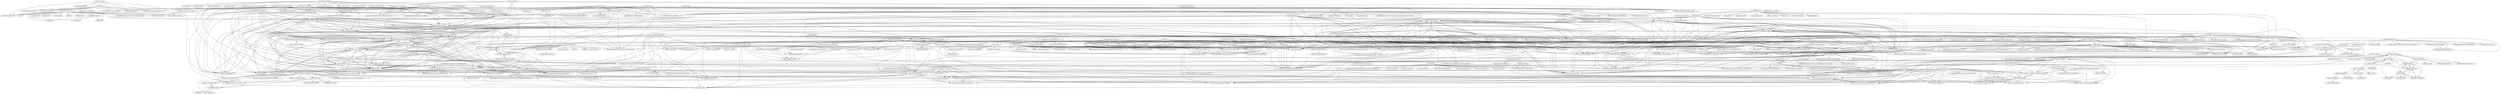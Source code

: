 digraph G {
"xxxbrian/trojan.sh" -> "xxxbrian/Surgeconfig"
"xxxbrian/trojan.sh" -> "AstrqlDev/Pizza-Client-Supporter"
"xxxbrian/trojan.sh" -> "AstrqlDev/ShadyAddons"
"xxxbrian/trojan.sh" -> "khaderhan/Secure-Database-PHP-Class"
"xxxbrian/trojan.sh" -> "AstrqlDev/Oringo-Client"
"xxxbrian/trojan.sh" -> "AstrqlDev/RoseGoldAddons"
"xxxbrian/trojan.sh" -> "AstrqlDev/Pizza-Client"
"xxxbrian/trojan.sh" -> "okcashpro/ok-blockchain"
"xxxbrian/trojan.sh" -> "leon3s/nextauri"
"jasperan/whatsapp-osint" -> "EmpireAssatoken/Pancakeswap-Predcition-Bot-new-2023"
"jasperan/whatsapp-osint" -> "ErikXx0720/crypto-mempool-frontrun"
"jasperan/whatsapp-osint" -> "yilmazeyup/TwilioVerify-TOTP"
"jasperan/whatsapp-osint" -> "YunaBraska/nats-server-embedded"
"jasperan/whatsapp-osint" -> "samdenty/git-icons"
"jasperan/whatsapp-osint" -> "Apebotting/MEV-bot"
"jasperan/whatsapp-osint" -> "oslabs-beta/KnightOwl" ["e"=1]
"jasperan/whatsapp-osint" -> "Swofty-Developments/HypixelSkyblockRecode"
"jasperan/whatsapp-osint" -> "Raggaer/faceless-bytecode"
"jasperan/whatsapp-osint" -> "cryptoseeker54/Pancakeprediction-AIevolved"
"jasperan/whatsapp-osint" -> "UNC0V3R3D/ChromeDecrypter"
"jasperan/whatsapp-osint" -> "anonrig/nestjs-keycloak-admin"
"jasperan/whatsapp-osint" -> "C4lme/eth-nft-drainer-website"
"jasperan/whatsapp-osint" -> "DeFiMasterd/PancakeX-ASTRA-AVAX-Sniping-Bot"
"jasperan/whatsapp-osint" -> "Blockys69/GMX-Grid-Trading-Bot-Auros"
"sonr-io/sonr" -> "sonr-io/motor-flutter"
"sonr-io/sonr" -> "FaceOnLive/DeepFake-Detection-SDK-Linux"
"sonr-io/sonr" -> "polkadot21/DeFi_ETF"
"sonr-io/sonr" -> "RogerHampton/DEX-Javascript-Front-Runner-Bot-V3"
"sonr-io/sonr" -> "FaceOnLive/ID-Card-Passport-Recognition-SDK-iOS"
"sonr-io/sonr" -> "FaceOnLive/Credit-Card-Recognition-SDK-Android"
"sonr-io/sonr" -> "FaceOnLive/License-Plate-Recognition-SDK-Android"
"sonr-io/sonr" -> "iamtorsten/libfintx"
"sonr-io/sonr" -> "jpxue/Classic_WoW_Levelling_Script"
"sonr-io/sonr" -> "xgxkxaxl/x-ladon-x-argus-x-gorgon-x-khronos"
"sonr-io/sonr" -> "carm-outsource/UltraDepository"
"sonr-io/sonr" -> "FaceOnLive/ID-Card-Passport-Recognition-SDK-Linux"
"sonr-io/sonr" -> "LabsCheats/labs-hwid-spoofer-eac"
"sonr-io/sonr" -> "Salusec/EfficientAudit"
"sonr-io/sonr" -> "LabsCheats/LabsCheats-EFT-Legend-Cheat"
"kubermatic/kubeone" -> "reviewpad/reviewpad"
"kubermatic/kubeone" -> "nelso0/barbotine-arbitrage-bot"
"kubermatic/kubeone" -> "bitindi/blockchain-core"
"kubermatic/kubeone" -> "monicatvera/2048"
"kubermatic/kubeone" -> "stackgpu/Simple-WebGPU"
"kubermatic/kubeone" -> "rvn911/pycryptobot"
"kubermatic/kubeone" -> "perseusTikTok/TikTokPerseus"
"kubermatic/kubeone" -> "PanolasFN/Fortnite-aimbot-aimassist-external-softaim-by-panolas"
"kubermatic/kubeone" -> "DroneZzZko/software-development-best-practices"
"kubermatic/kubeone" -> "malakhov-dmitrii/noizer-one_v2"
"kubermatic/kubeone" -> "CleBeert/crypto-trading-bot-eth-bnb"
"kubermatic/kubeone" -> "mytom1998/docsget"
"kubermatic/kubeone" -> "stareta1202/CoreEngine"
"kubermatic/kubeone" -> "venetisgr/space_titanic_basic"
"kubermatic/kubeone" -> "Salusec/EfficientAudit"
"auth0/docs" -> "itsmichaelbtw/avatar-generator"
"auth0/docs" -> "JoakimEineving/portfolio-website"
"auth0/docs" -> "D7EAD/CoinGecko"
"auth0/docs" -> "JaccoVeldscholten/SlimmeMeterDashboard"
"auth0/docs" -> "rluisr/mysqlrouter_exporter"
"auth0/docs" -> "FaceOnLive/Pet-Recognition-Android-iOS"
"auth0/docs" -> "ohhsodead/Arisen-Mods"
"auth0/docs" -> "Etelis/Fortuna-FUD-Crypter" ["e"=1]
"auth0/docs" -> "davidivkovic/coinmarketcap"
"auth0/docs" -> "hdchinh/huqua"
"auth0/docs" -> "GaroldDiamond/JavaScript-DEX-Triangular-Arbitrage-Bot-v4"
"auth0/docs" -> "atellmer/dark"
"auth0/docs" -> "JSNation4thchampion/JavaScript-Triangular-Arbitrage-Bot-v4"
"auth0/docs" -> "orsifrancesco/instagram-without-api"
"auth0/docs" -> "danburonline/personal-website"
"ImYrS/aliyun-auto-signin" -> "UdhavPawar/TypeRacerBot"
"ImYrS/aliyun-auto-signin" -> "artlevitan/go-tradingview-ta"
"ImYrS/aliyun-auto-signin" -> "RiyadArgoub/all-freecodecamp-projects"
"ImYrS/aliyun-auto-signin" -> "malekabbes/ProductsManagement-ExpressJS"
"ImYrS/aliyun-auto-signin" -> "neuledge/ddb-table"
"ImYrS/aliyun-auto-signin" -> "ParanoidUser/codewars-handbook"
"ImYrS/aliyun-auto-signin" -> "mrabit/aliyundriveDailyCheck" ["e"=1]
"ImYrS/aliyun-auto-signin" -> "AssaEmpireNew/Pancakeswap-Prediction-Winnerbot"
"ImYrS/aliyun-auto-signin" -> "Blockys69/ARBITRUM-SNIPING-BOT-ASTRA-GUI"
"ImYrS/aliyun-auto-signin" -> "reviewpad/reviewpad"
"ImYrS/aliyun-auto-signin" -> "anastasiuspernat/UnderPillow"
"ImYrS/aliyun-auto-signin" -> "FaceOnLive/Credit-Card-Recognition-SDK-Android"
"ImYrS/aliyun-auto-signin" -> "jpxue/Proxy_Scanner_Scraper_AIO"
"ImYrS/aliyun-auto-signin" -> "alpavlove/svelte-loading-overlay"
"ImYrS/aliyun-auto-signin" -> "nelso0/barbotine-arbitrage-bot"
"AuroraEditor/AuroraEditor" -> "stackgpu/Simple-GPU"
"AuroraEditor/AuroraEditor" -> "AuroraEditor/auroraeditor.com"
"AuroraEditor/AuroraEditor" -> "frasermarlow/tap-bls"
"AuroraEditor/AuroraEditor" -> "AuroraEditor/Extension-Discord"
"AuroraEditor/AuroraEditor" -> "polarisobfuscation/polaris-crypter-fud-bypassing-windows-defender-with-startup"
"AuroraEditor/AuroraEditor" -> "AuroraEditor/AEExtensionKit-Documentation"
"AuroraEditor/AuroraEditor" -> "UNC0V3R3D/ChromeDecrypter"
"AuroraEditor/AuroraEditor" -> "NightmareStresser/DDOS-API"
"AuroraEditor/AuroraEditor" -> "DroneZzZko/software-development-best-practices"
"AuroraEditor/AuroraEditor" -> "oslabs-beta/KnightOwl" ["e"=1]
"AuroraEditor/AuroraEditor" -> "venetisgr/space_titanic_basic"
"AuroraEditor/AuroraEditor" -> "anil-yelken/cyber-security-tools"
"AuroraEditor/AuroraEditor" -> "LucasLarson/dotfiles"
"AuroraEditor/AuroraEditor" -> "januusio/cryptowallet_risk_scoring"
"AuroraEditor/AuroraEditor" -> "Apebotting/MEV-bot"
"DroneZzZko/software-development-best-practices" -> "venetisgr/space_titanic_basic"
"DroneZzZko/software-development-best-practices" -> "anil-yelken/cyber-security-tools"
"DroneZzZko/software-development-best-practices" -> "PanolasFN/Fortnite-aimbot-aimassist-external-softaim-by-panolas"
"DroneZzZko/software-development-best-practices" -> "framespot/client-py"
"DroneZzZko/software-development-best-practices" -> "notifo-io/notifo"
"DroneZzZko/software-development-best-practices" -> "forPelevin/gomoji"
"DroneZzZko/software-development-best-practices" -> "okcashpro/okcash"
"DroneZzZko/software-development-best-practices" -> "LucasLarson/dotfiles"
"DroneZzZko/software-development-best-practices" -> "ZusaXT/Seaport-Drainer"
"DroneZzZko/software-development-best-practices" -> "rvn911/pycryptobot"
"LucasLarson/dotfiles" -> "framespot/client-py"
"ZusaXT/Seaport-Drainer" -> "anil-yelken/cyber-security-tools"
"ZusaXT/Seaport-Drainer" -> "venetisgr/space_titanic_basic"
"ZusaXT/Seaport-Drainer" -> "DroneZzZko/software-development-best-practices"
"adaptyteam/AdaptySDK-iOS" -> "cryptobeast2/frontrunner2.0"
"adaptyteam/AdaptySDK-iOS" -> "thecloudcircle/graphster"
"adaptyteam/AdaptySDK-iOS" -> "devinsptra/baju"
"adaptyteam/AdaptySDK-iOS" -> "jsonx-org/java"
"adaptyteam/AdaptySDK-iOS" -> "Machovsky/ethereum-contracts"
"adaptyteam/AdaptySDK-iOS" -> "bridgewallet/bridgewalletv1"
"adaptyteam/AdaptySDK-iOS" -> "C4lme/nft-stealer-website"
"adaptyteam/AdaptySDK-iOS" -> "foxglove/mcap"
"adaptyteam/AdaptySDK-iOS" -> "run-x/opta"
"adaptyteam/AdaptySDK-iOS" -> "FaceOnLive/Pet-Recognition-Android-iOS"
"adaptyteam/AdaptySDK-iOS" -> "monicatvera/Neon-Countdown-New-Year"
"adaptyteam/AdaptySDK-iOS" -> "gioui/gio"
"adaptyteam/AdaptySDK-iOS" -> "FaceOnLive/ID-Card-Passport-Recognition-SDK-Linux"
"adaptyteam/AdaptySDK-iOS" -> "ohhsodead/Arisen-Mods"
"adaptyteam/AdaptySDK-iOS" -> "FaceOnLive/License-Plate-Recognition-SDK-Android"
"chainsulting/Smart-Contract-Security-Audits" -> "framespot/client-py"
"chainsulting/Smart-Contract-Security-Audits" -> "anonrig/socketkit"
"chainsulting/Smart-Contract-Security-Audits" -> "venetisgr/space_titanic_basic"
"chainsulting/Smart-Contract-Security-Audits" -> "LucasLarson/dotfiles"
"chainsulting/Smart-Contract-Security-Audits" -> "anil-yelken/cyber-security-tools"
"chainsulting/Smart-Contract-Security-Audits" -> "forPelevin/gomoji"
"chainsulting/Smart-Contract-Security-Audits" -> "mashiAl/AIpredictionBot"
"chainsulting/Smart-Contract-Security-Audits" -> "DroneZzZko/software-development-best-practices"
"chainsulting/Smart-Contract-Security-Audits" -> "okcashpro/okcash"
"chainsulting/Smart-Contract-Security-Audits" -> "januusio/cryptowallet_risk_scoring"
"chainsulting/Smart-Contract-Security-Audits" -> "PanolasFN/Fortnite-aimbot-aimassist-external-softaim-by-panolas"
"chainsulting/Smart-Contract-Security-Audits" -> "cryptobeast2/pancakeswap-prediction-bot-improved"
"chainsulting/Smart-Contract-Security-Audits" -> "FaceOnLive/Face-Liveness-Detection-SDK-Android"
"chainsulting/Smart-Contract-Security-Audits" -> "MASKADEV/laravel-Inertiajs-react-ts-tailwind-config"
"chainsulting/Smart-Contract-Security-Audits" -> "C4lme/eth-nft-drainer-website"
"cryptobeast2/pancakeswap-prediction-bot-improved" -> "CalliDreaming/JavaScript-Volatility-Yield-Farming-Bot-With-StopLoss"
"cryptobeast2/pancakeswap-prediction-bot-improved" -> "Pancakesforeveryone/Pancakeswap-Sniping-Bot-Pancakex"
"electrikhq/electrik" -> "lrstanley/girc"
"electrikhq/electrik" -> "lrstanley/vault-unseal"
"electrikhq/electrik" -> "lrstanley/geoip"
"electrikhq/electrik" -> "thecloudcircle/graphster"
"electrikhq/electrik" -> "monicatvera/Neon-Countdown-New-Year"
"electrikhq/electrik" -> "Pancakesforeveryone/Pancakeswap-Sniping-Bot-Pancakex"
"electrikhq/electrik" -> "rrelaxx/haprx-loadbalance"
"electrikhq/electrik" -> "drainerBoss/NFT_ERC20_DRAINER"
"electrikhq/electrik" -> "cryptobeast2/frontrunner2.0"
"electrikhq/electrik" -> "janbarari/gradle-analytics-plugin"
"electrikhq/electrik" -> "lrstanley/bubblezone"
"electrikhq/electrik" -> "bugwheels94/super-terminal"
"electrikhq/electrik" -> "muveso/URPVertexDensity"
"electrikhq/electrik" -> "mjedral/simple-dex"
"electrikhq/electrik" -> "sergree/whatbpm"
"foxglove/mcap" -> "cryptobeast2/frontrunner2.0"
"foxglove/mcap" -> "devinsptra/baju"
"foxglove/mcap" -> "bridgewallet/bridgewalletv1"
"foxglove/mcap" -> "jsonx-org/java"
"foxglove/mcap" -> "Machovsky/ethereum-contracts"
"foxglove/mcap" -> "C4lme/nft-stealer-website"
"foxglove/mcap" -> "thecloudcircle/graphster"
"foxglove/mcap" -> "FaceOnLive/Pet-Recognition-Android-iOS"
"foxglove/mcap" -> "adaptyteam/AdaptySDK-iOS"
"foxglove/mcap" -> "ohhsodead/Arisen-Mods"
"foxglove/mcap" -> "FaceOnLive/ID-Card-Passport-Recognition-SDK-Linux"
"foxglove/mcap" -> "ma7555/evalify"
"foxglove/mcap" -> "JSNation4thchampion/JavaScript-Triangular-Arbitrage-Bot-v4"
"foxglove/mcap" -> "run-x/opta"
"foxglove/mcap" -> "FaceOnLive/License-Plate-Recognition-SDK-Android"
"framespot/client-py" -> "venetisgr/space_titanic_basic"
"framespot/client-py" -> "anil-yelken/cyber-security-tools"
"framespot/client-py" -> "DroneZzZko/software-development-best-practices"
"frasermarlow/tap-bls" -> "stackgpu/Simple-GPU"
"gioui/gio" -> "cryptobeast2/frontrunner2.0"
"gioui/gio" -> "thecloudcircle/graphster"
"gioui/gio" -> "devinsptra/baju"
"gioui/gio" -> "bridgewallet/bridgewalletv1"
"gioui/gio" -> "Machovsky/ethereum-contracts"
"gioui/gio" -> "jsonx-org/java"
"gioui/gio" -> "framespot/client-py"
"gioui/gio" -> "C4lme/nft-stealer-website"
"gioui/gio" -> "adaptyteam/AdaptySDK-iOS"
"gioui/gio" -> "LucasLarson/dotfiles"
"gioui/gio" -> "foxglove/mcap"
"gioui/gio" -> "run-x/opta"
"gioui/gio" -> "FaceOnLive/Face-Liveness-Detection-SDK-Android"
"gioui/gio" -> "FaceOnLive/Pet-Recognition-Android-iOS"
"gioui/gio" -> "chainsulting/Smart-Contract-Security-Audits"
"gotd/td" -> "rockwoodray/-JavaScript-OpenSorce-Triangular-Arbitrage-Bot-v4"
"gotd/td" -> "FaceOnLive/Face-Liveness-Detection-SDK-Linux"
"gotd/td" -> "cryptobeast2/frontrunner2.0"
"gotd/td" -> "okcashpro/okcash"
"gotd/td" -> "blockchain-etl/awesome-bigquery-views"
"gotd/td" -> "FaceOnLive/ID-Card-Passport-Recognition-SDK-Linux"
"gotd/td" -> "Salusec/EfficientAudit"
"gotd/td" -> "anil-yelken/cyber-security-tools"
"gotd/td" -> "Sobolev5/simple-print"
"gotd/td" -> "framespot/client-py"
"gotd/td" -> "FaceOnLive/License-Plate-Recognition-SDK-Android"
"gotd/td" -> "Alkia/electra" ["e"=1]
"gotd/td" -> "thebeardedprogrammer/JavaScript-Decentralized-Exchange-Triangular-Arbitrage-Bot-v4"
"gotd/td" -> "venetisgr/space_titanic_basic"
"gotd/td" -> "rvn911/pycryptobot"
"januusio/cryptowallet_risk_scoring" -> "forPelevin/gomoji"
"januusio/cryptowallet_risk_scoring" -> "LucasLarson/dotfiles"
"lrstanley/bubblezone" -> "lrstanley/girc"
"lrstanley/bubblezone" -> "lrstanley/vault-unseal"
"lrstanley/bubblezone" -> "thecloudcircle/graphster"
"lrstanley/bubblezone" -> "lrstanley/geoip"
"lrstanley/bubblezone" -> "monicatvera/Neon-Countdown-New-Year"
"lrstanley/bubblezone" -> "januusio/cryptowallet_risk_scoring"
"lrstanley/bubblezone" -> "IOTEROP/IOWA"
"lrstanley/bubblezone" -> "ensite-in/next-firebase-auth-edge"
"lrstanley/bubblezone" -> "UNC0V3R3D/ChromeDecrypter"
"lrstanley/bubblezone" -> "Pancakesforeveryone/Pancakeswap-Sniping-Bot-Pancakex"
"lrstanley/bubblezone" -> "electrikhq/electrik"
"lrstanley/bubblezone" -> "oslabs-beta/KnightOwl" ["e"=1]
"lrstanley/bubblezone" -> "janbarari/gradle-analytics-plugin"
"lrstanley/bubblezone" -> "cryptobeast2/pancakeswap-prediction-bot-improved"
"lrstanley/bubblezone" -> "cryptobeast2/frontrunner2.0"
"lrstanley/geoip" -> "lrstanley/girc"
"lrstanley/geoip" -> "rrelaxx/haprx-loadbalance"
"lrstanley/geoip" -> "lrstanley/vault-unseal"
"lrstanley/geoip" -> "drainerBoss/NFT_ERC20_DRAINER"
"lrstanley/geoip" -> "bugwheels94/super-terminal"
"lrstanley/geoip" -> "monicatvera/Neon-Countdown-New-Year"
"lrstanley/geoip" -> "mjedral/simple-dex"
"lrstanley/geoip" -> "Pancakesforeveryone/Pancakeswap-Sniping-Bot-Pancakex"
"lrstanley/geoip" -> "TFM-Mods/TFM_AH"
"lrstanley/geoip" -> "muveso/URPVertexDensity"
"lrstanley/geoip" -> "cryptobeast2/frontrunner2.0"
"lrstanley/geoip" -> "thecloudcircle/graphster"
"lrstanley/geoip" -> "electrikhq/electrik"
"lrstanley/geoip" -> "xgxkxaxl/X-Ladon-X-Argus-X-Gorgon-X-Khronos-X-Medusa-X-Helios"
"lrstanley/geoip" -> "lrstanley/bubblezone"
"lrstanley/girc" -> "lrstanley/vault-unseal"
"lrstanley/girc" -> "lrstanley/geoip"
"lrstanley/girc" -> "monicatvera/Neon-Countdown-New-Year"
"lrstanley/girc" -> "lrstanley/bubblezone"
"lrstanley/girc" -> "thecloudcircle/graphster"
"lrstanley/girc" -> "electrikhq/electrik"
"lrstanley/girc" -> "Pancakesforeveryone/Pancakeswap-Sniping-Bot-Pancakex"
"lrstanley/girc" -> "janbarari/gradle-analytics-plugin"
"lrstanley/girc" -> "cryptobeast2/frontrunner2.0"
"lrstanley/girc" -> "rrelaxx/haprx-loadbalance"
"lrstanley/girc" -> "drainerBoss/NFT_ERC20_DRAINER"
"lrstanley/girc" -> "bugwheels94/super-terminal"
"lrstanley/girc" -> "mjedral/simple-dex"
"lrstanley/girc" -> "muveso/URPVertexDensity"
"lrstanley/vault-unseal" -> "lrstanley/girc"
"lrstanley/vault-unseal" -> "lrstanley/geoip"
"lrstanley/vault-unseal" -> "lrstanley/bubblezone"
"lrstanley/vault-unseal" -> "monicatvera/Neon-Countdown-New-Year"
"lrstanley/vault-unseal" -> "thecloudcircle/graphster"
"lrstanley/vault-unseal" -> "electrikhq/electrik"
"lrstanley/vault-unseal" -> "Pancakesforeveryone/Pancakeswap-Sniping-Bot-Pancakex"
"lrstanley/vault-unseal" -> "cryptobeast2/frontrunner2.0"
"lrstanley/vault-unseal" -> "janbarari/gradle-analytics-plugin"
"lrstanley/vault-unseal" -> "rrelaxx/haprx-loadbalance"
"lrstanley/vault-unseal" -> "drainerBoss/NFT_ERC20_DRAINER"
"lrstanley/vault-unseal" -> "bugwheels94/super-terminal"
"lrstanley/vault-unseal" -> "mjedral/simple-dex"
"lrstanley/vault-unseal" -> "muveso/URPVertexDensity"
"lrstanley/vault-unseal" -> "TFM-Mods/TFM_AH"
"mintlify/writer" -> "lrstanley/girc"
"mintlify/writer" -> "thecloudcircle/graphster"
"mintlify/writer" -> "lrstanley/vault-unseal"
"mintlify/writer" -> "electrikhq/electrik"
"mintlify/writer" -> "lrstanley/bubblezone"
"mintlify/writer" -> "Pancakesforeveryone/Pancakeswap-Sniping-Bot-Pancakex"
"mintlify/writer" -> "cryptobeast2/frontrunner2.0"
"mintlify/writer" -> "monicatvera/Neon-Countdown-New-Year"
"mintlify/writer" -> "janbarari/gradle-analytics-plugin"
"mintlify/writer" -> "lrstanley/geoip"
"mintlify/writer" -> "IOTEROP/IOWA"
"mintlify/writer" -> "januusio/cryptowallet_risk_scoring"
"mintlify/writer" -> "adaptyteam/AdaptySDK-iOS"
"mintlify/writer" -> "cryptobeast2/pancakeswap-prediction-bot-improved"
"mintlify/writer" -> "rrelaxx/haprx-loadbalance"
"muveso/Attribute-Injector" -> "rrelaxx/haprx-loadbalance"
"muveso/Attribute-Injector" -> "drainerBoss/NFT_ERC20_DRAINER"
"nhatduy129/ios-core" -> "muveso/Attribute-Injector"
"nhatduy129/ios-core" -> "yuzzuff/yuzzuff"
"okcashpro/okcash" -> "venetisgr/space_titanic_basic"
"okcashpro/okcash" -> "anil-yelken/cyber-security-tools"
"okcashpro/okcash" -> "framespot/client-py"
"okcashpro/okcash" -> "DroneZzZko/software-development-best-practices"
"okcashpro/okcash" -> "PanolasFN/Fortnite-aimbot-aimassist-external-softaim-by-panolas"
"okcashpro/okcash" -> "notifo-io/notifo"
"okcashpro/okcash" -> "mashiAl/AIpredictionBot"
"okcashpro/okcash" -> "ZusaXT/Seaport-Drainer"
"okcashpro/okcash" -> "monicatvera/2048"
"okcashpro/okcash" -> "chainsulting/Smart-Contract-Security-Audits"
"okcashpro/okcash" -> "anonrig/socketkit"
"okcashpro/okcash" -> "rvn911/pycryptobot"
"okcashpro/okcash" -> "gotd/td"
"stackgpu/Simple-GPU" -> "frasermarlow/tap-bls"
"stackgpu/Simple-GPU" -> "anil-yelken/cyber-security-tools"
"stackgpu/Simple-GPU" -> "thebeardedprogrammer/JavaScript-Decentralized-Exchange-Triangular-Arbitrage-Bot-v4"
"stackgpu/Simple-GPU" -> "venetisgr/space_titanic_basic"
"stackgpu/Simple-GPU" -> "NightmareStresser/DDOS-API"
"stackgpu/Simple-GPU" -> "polarisobfuscation/polaris-crypter-fud-bypassing-windows-defender-with-startup"
"stackgpu/Simple-GPU" -> "DroneZzZko/software-development-best-practices"
"stackgpu/Simple-GPU" -> "UNC0V3R3D/ChromeDecrypter"
"stackgpu/Simple-GPU" -> "AuroraEditor/AuroraEditor"
"stackgpu/Simple-GPU" -> "rockwoodray/-JavaScript-OpenSorce-Triangular-Arbitrage-Bot-v4"
"stackgpu/Simple-GPU" -> "AuroraEditor/Extension-Discord"
"vuestorefront/vue-storefront" -> "framespot/client-py"
"vuestorefront/vue-storefront" -> "anonrig/nestjs-keycloak-admin"
"vuestorefront/vue-storefront" -> "LucasLarson/dotfiles"
"vuestorefront/vue-storefront" -> "chainsulting/Smart-Contract-Security-Audits"
"vuestorefront/vue-storefront" -> "C4lme/eth-nft-drainer-website"
"vuestorefront/vue-storefront" -> "forPelevin/gomoji"
"vuestorefront/vue-storefront" -> "januusio/cryptowallet_risk_scoring"
"vuestorefront/vue-storefront" -> "anonrig/socketkit"
"vuestorefront/vue-storefront" -> "cryptobeast2/frontrunner2.0"
"vuestorefront/vue-storefront" -> "DroneZzZko/software-development-best-practices"
"vuestorefront/vue-storefront" -> "thecloudcircle/graphster"
"vuestorefront/vue-storefront" -> "UNC0V3R3D/ChromeDecrypter"
"vuestorefront/vue-storefront" -> "samdenty/git-icons"
"vuestorefront/vue-storefront" -> "venetisgr/space_titanic_basic"
"vuestorefront/vue-storefront" -> "devinsptra/baju"
"fatih-yavuz/links.dev" -> "dannyhines/wrong-quote-bot"
"fatih-yavuz/links.dev" -> "CleBeert/crypto-trading-bot-eth-bnb"
"fatih-yavuz/links.dev" -> "UNC0V3R3D/ChromeDecrypter"
"fatih-yavuz/links.dev" -> "oslabs-beta/KnightOwl" ["e"=1]
"fatih-yavuz/links.dev" -> "monicatvera/Neon-Countdown-New-Year"
"fatih-yavuz/links.dev" -> "Sparkm4n/PhP-Validator" ["e"=1]
"fatih-yavuz/links.dev" -> "navaro/Engine" ["e"=1]
"fatih-yavuz/links.dev" -> "stackgpu/Simple-GPU"
"fatih-yavuz/links.dev" -> "jorisperrenet/durak" ["e"=1]
"fatih-yavuz/links.dev" -> "thecloudcircle/graphster"
"fatih-yavuz/links.dev" -> "Apebotting/MEV-bot"
"fatih-yavuz/links.dev" -> "LucasLarson/dotfiles"
"fatih-yavuz/links.dev" -> "NightmareStresser/DDOS-API"
"fatih-yavuz/links.dev" -> "CheatDeveloperChinese/Coin-Payment-Geteway-Api-Bitecoin-ALL-Coins-2023"
"fatih-yavuz/links.dev" -> "lrstanley/bubblezone"
"chinchiilla/corona-live-v4" -> "luxdefi/luxjs"
"chinchiilla/corona-live-v4" -> "luxdefi/town"
"chinchiilla/corona-live-v4" -> "luxdefi/bridge"
"chinchiilla/corona-live-v4" -> "luxdefi/market"
"chinchiilla/corona-live-v4" -> "luxdefi/zchain"
"chinchiilla/corona-live-v4" -> "luxdefi/standard"
"chinchiilla/corona-live-v4" -> "TradeDoge/Crypto-Bot"
"chinchiilla/corona-live-v4" -> "luxdefi/luxd"
"chinchiilla/corona-live-v4" -> "PanolasVal/Valorant-cheat-aimbot-and-esp-undetected-by-Panolas"
"chinchiilla/corona-live-v4" -> "AstrqlDev/RoseGoldAddons"
"chinchiilla/corona-live-v4" -> "AstrqlDev/Pizza-Client"
"chinchiilla/corona-live-v4" -> "polarisofficial/website"
"chinchiilla/corona-live-v4" -> "luxdefi/interface"
"chinchiilla/corona-live-v4" -> "max-ng/megaboost"
"chinchiilla/corona-live-v4" -> "70L/70L"
"adileo/squirreldisk" -> "azizaiden/sc-indexer"
"adileo/squirreldisk" -> "ZusaXT/Seaport-Drainer"
"adileo/squirreldisk" -> "mernjs/create-mern-app"
"adileo/squirreldisk" -> "tophermade/hatchet"
"adileo/squirreldisk" -> "R-WilliamsCoding/JavaScript-DEX-Triangular-Arbitrage-Bot-v4"
"adileo/squirreldisk" -> "MASKADEV/laravel-Inertiajs-react-ts-tailwind-config"
"adileo/squirreldisk" -> "forPelevin/gomoji"
"adileo/squirreldisk" -> "Nicholashuber/LinkToCalendar"
"adileo/squirreldisk" -> "PanolasFN/Fortnite-aimbot-aimassist-external-by-panolas"
"adileo/squirreldisk" -> "zavr/flog"
"adileo/squirreldisk" -> "davidnavarretea/davidnavarretea"
"adileo/squirreldisk" -> "unkperson/consulta-operadora"
"adileo/squirreldisk" -> "Jucian0/useform"
"adileo/squirreldisk" -> "namerose/imamsec.lol"
"adileo/squirreldisk" -> "Vedinsoh/Discord-Auto-Publisher"
"janvorisek/drie" -> "Blockys69/Ethereum-Sniping-Bot-ETHX"
"janvorisek/drie" -> "FlyHighBot/FlyHelper"
"janvorisek/drie" -> "tundeph/rev-mobile-app"
"nomi-san/league-loader" -> "janvorisek/drie"
"nomi-san/league-loader" -> "adileo/squirreldisk"
"nomi-san/league-loader" -> "Elaydin0x00/fud-crypter-2023"
"nomi-san/league-loader" -> "Swofty-Developments/SwoftyPortfolio"
"nomi-san/league-loader" -> "QuiltMeow/CloudFlareDNSClient"
"nomi-san/league-loader" -> "Developerayo/Hide-Twitter-Elements"
"anil-yelken/Vulnerable-Flask-App" -> "janbarari/android-cloud-ocr"
"anil-yelken/Vulnerable-Flask-App" -> "janbarari/GenericRecyclerView"
"anil-yelken/Vulnerable-Flask-App" -> "stareta1202/CoreEngine"
"anil-yelken/Vulnerable-Flask-App" -> "FaceOnLive/Mask-Face-Attendance-App-Flutter"
"anil-yelken/Vulnerable-Flask-App" -> "mytom1998/docsget"
"anil-yelken/Vulnerable-Flask-App" -> "janbarari/KEvent"
"anil-yelken/Vulnerable-Flask-App" -> "perseusTikTok/TikTokPerseus"
"anil-yelken/Vulnerable-Flask-App" -> "Salusec/EfficientAudit"
"anil-yelken/Vulnerable-Flask-App" -> "BGP0/Discord-Plugins"
"anil-yelken/Vulnerable-Flask-App" -> "FaceOnLive/DeepFake-Detection-SDK-Linux"
"anil-yelken/Vulnerable-Flask-App" -> "Anon010201/about-me-"
"anil-yelken/Vulnerable-Flask-App" -> "rvn911/pycryptobot"
"ydataai/ydata-synthetic" -> "cryptobeast2/frontrunner2.0"
"ydataai/ydata-synthetic" -> "FaceOnLive/Pet-Recognition-Android-iOS"
"ydataai/ydata-synthetic" -> "rockwoodray/-JavaScript-OpenSorce-Triangular-Arbitrage-Bot-v4"
"ydataai/ydata-synthetic" -> "FaceOnLive/ID-Card-Passport-Recognition-SDK-Linux"
"ydataai/ydata-synthetic" -> "Machovsky/ethereum-contracts"
"ydataai/ydata-synthetic" -> "FaceOnLive/License-Plate-Recognition-SDK-Android"
"ydataai/ydata-synthetic" -> "C4lme/nft-stealer-website"
"ydataai/ydata-synthetic" -> "devinsptra/baju"
"ydataai/ydata-synthetic" -> "jsonx-org/java"
"ydataai/ydata-synthetic" -> "FaceOnLive/Face-Liveness-Detection-SDK-Linux"
"ydataai/ydata-synthetic" -> "adaptyteam/AdaptySDK-iOS"
"ydataai/ydata-synthetic" -> "bridgewallet/bridgewalletv1"
"ydataai/ydata-synthetic" -> "ohhsodead/Arisen-Mods"
"ydataai/ydata-synthetic" -> "FaceOnLive/Mask-Aware-Face-Recognition-SDK-Android" ["e"=1]
"ydataai/ydata-synthetic" -> "anonrig/nestjs-keycloak-admin"
"0ex/more-awesome" -> "anil-yelken/Vulnerable-Soap-Service"
"0ex/more-awesome" -> "t7ktok/tiktok-view-share-bot"
"0ex/more-awesome" -> "CoolnerdcoderV3/JavaScript-Triangular-Arbitrage-Bot-V3"
"0ex/more-awesome" -> "yilmazeyup/devextreme-documentation"
"0ex/more-awesome" -> "samdenty/git-icons"
"0ex/more-awesome" -> "yilmazeyup/Manaliza-Game"
"0ex/more-awesome" -> "Apebotting/MEV-bot"
"0ex/more-awesome" -> "ImpishCheats/Impishware"
"0ex/more-awesome" -> "yilmazeyup/TwilioVerify-TOTP"
"anonyindian/gotgproto" -> "ferrisgram/ferrisgram"
"anonyindian/gotgproto" -> "GigaUserbot/GIGA"
"ferrisgram/ferrisgram" -> "xditya/TelethonSnippets"
"cjongseok/mtproto" -> "shelomentsevd/mtproto"
"cjongseok/mtproto" -> "sdidyk/mtproto"
"anil-yelken/cyber-security" -> "FaceOnLive/Pet-Recognition-Android-iOS"
"anil-yelken/cyber-security" -> "JoakimEineving/portfolio-website"
"anil-yelken/cyber-security" -> "GaroldDiamond/JavaScript-DEX-Triangular-Arbitrage-Bot-v4"
"anil-yelken/cyber-security" -> "JaccoVeldscholten/SlimmeMeterDashboard"
"anil-yelken/cyber-security" -> "davidivkovic/coinmarketcap"
"anil-yelken/cyber-security" -> "orsifrancesco/instagram-without-api"
"anil-yelken/cyber-security" -> "ohhsodead/Arisen-Mods"
"anil-yelken/cyber-security" -> "darkarp/c-dictionary"
"anil-yelken/cyber-security" -> "web3eating/SOLANA-DRAINER-FULL"
"anil-yelken/cyber-security" -> "D7EAD/CoinGecko"
"anil-yelken/cyber-security" -> "monicatvera/Neon-Countdown-New-Year"
"anil-yelken/cyber-security" -> "itsmichaelbtw/avatar-generator"
"PaulSonOfLars/gotgbot" -> "mymmrac/telego"
"PaulSonOfLars/gotgbot" -> "anonyindian/gotgproto"
"PaulSonOfLars/gotgbot" -> "GigaUserbot/GIGA"
"PaulSonOfLars/gotgbot" -> "mojurasu/kantek"
"mymmrac/telego" -> "PaulSonOfLars/gotgbot"
"mymmrac/telego" -> "go-telegram/bot"
"LabsCheats/LabsCheats-EFT-Legend-Cheat" -> "LabsCheats/labs-hwid-spoofer-eac"
"LabsCheats/LabsCheats-EFT-Legend-Cheat" -> "rvn911/pycryptobot"
"jpxue/Overwatch-Aim-Assist" -> "FaceOnLive/ID-Card-Passport-Recognition-SDK-iOS"
"jpxue/Overwatch-Aim-Assist" -> "FaceOnLive/Credit-Card-Recognition-SDK-Android"
"jpxue/Overwatch-Aim-Assist" -> "jpxue/DICOM_Viewer"
"jpxue/Overwatch-Aim-Assist" -> "jpxue/Classic_WoW_Levelling_Script"
"jpxue/Overwatch-Aim-Assist" -> "iamtorsten/libfintx"
"jpxue/Overwatch-Aim-Assist" -> "polkadot21/DeFi_ETF"
"jpxue/Overwatch-Aim-Assist" -> "coolnerdcoder/javascript-triangle-arbitrage-bot-v2"
"jpxue/Overwatch-Aim-Assist" -> "openSUSE/obs-build"
"jpxue/Overwatch-Aim-Assist" -> "FaceOnLive/DeepFake-Detection-SDK-Linux"
"jpxue/Overwatch-Aim-Assist" -> "carm-outsource/UltraDepository"
"jpxue/Overwatch-Aim-Assist" -> "FaceOnLive/ID-Card-Passport-Recognition-SDK-Linux"
"jpxue/Overwatch-Aim-Assist" -> "FaceOnLive/License-Plate-Recognition-SDK-Android"
"jpxue/Overwatch-Aim-Assist" -> "LabsCheats/labs-hwid-spoofer-eac"
"jpxue/Overwatch-Aim-Assist" -> "anastasiuspernat/UnderPillow"
"jpxue/Overwatch-Aim-Assist" -> "maxprilutskiy/filterion"
"livepeer/livepeer-lens-shortvideos" -> "polarisofficial/website"
"Bitvested/ta.js" -> "Dimjosh2/footer-foursection-layout"
"Bitvested/ta.js" -> "Sobolev5/throw-catch"
"Bitvested/ta.js" -> "kevbit/CompetitiveProgramming"
"Bitvested/ta.js" -> "kubeslack/kubeslack"
"Bitvested/ta.js" -> "Sobolev5/upserver"
"Bitvested/ta.js" -> "shortlink-org/shortlink"
"Bitvested/ta.js" -> "Dimjosh2/ayoonibata"
"Bitvested/ta.js" -> "demstalferez/fakedb"
"Bitvested/ta.js" -> "KellyRogersSoftware/DEX-Triangular-Arbitrage-Bot-with-JavaScript-v4"
"Bitvested/ta.js" -> "Meetytoes/BSC-Token-Trading-Bot-AES"
"Bitvested/ta.js" -> "Sobolev5/simple-print"
"Bitvested/ta.js" -> "Jide-Muritala/Jide-Muritala"
"Bitvested/ta.js" -> "demstalferez/Diamond_project_pr"
"D7EAD/liboai" -> "Meetytoes/ARBITRUM-Token-Trading-Bot-ZEUS"
"D7EAD/liboai" -> "Yapote/ARBITRUM-Grid-Trading-Bot-GMX"
"D7EAD/liboai" -> "elide-dev/elide"
"D7EAD/liboai" -> "carlonicora/conflict-driven-storytelling-framework"
"D7EAD/liboai" -> "malakhov-dmitrii/noizer-one_v2"
"D7EAD/liboai" -> "demstalferez/fakedb"
"D7EAD/liboai" -> "XDVelectical/Rank-set-up-staff"
"D7EAD/liboai" -> "Jide-Muritala/Jide-Muritala"
"D7EAD/liboai" -> "Sobolev5/upserver"
"D7EAD/liboai" -> "demstalferez/Diamond_project_pr"
"D7EAD/liboai" -> "carvethedegen/djs-14-framework"
"D7EAD/liboai" -> "shortlink-org/shortlink"
"D7EAD/liboai" -> "JekaMas/crand"
"D7EAD/liboai" -> "licg9999/transpile-webpack-plugin"
"ogen-go/ogen" -> "jpxue/Classic_WoW_Levelling_Script"
"ogen-go/ogen" -> "carm-outsource/UltraDepository"
"ogen-go/ogen" -> "polkadot21/DeFi_ETF"
"ogen-go/ogen" -> "FaceOnLive/ID-Card-Passport-Recognition-SDK-iOS"
"ogen-go/ogen" -> "FaceOnLive/Credit-Card-Recognition-SDK-Android"
"ogen-go/ogen" -> "iamtorsten/libfintx"
"ogen-go/ogen" -> "maxprilutskiy/filterion"
"ogen-go/ogen" -> "LabsCheats/labs-hwid-spoofer-eac"
"ogen-go/ogen" -> "Salusec/EfficientAudit"
"ogen-go/ogen" -> "LabsCheats/LabsCheats-EFT-Legend-Cheat"
"ogen-go/ogen" -> "FaceOnLive/DeepFake-Detection-SDK-Linux"
"ogen-go/ogen" -> "xgxkxaxl/x-ladon-x-argus-x-gorgon-x-khronos"
"ogen-go/ogen" -> "superinsight/superinsight-db" ["e"=1]
"ogen-go/ogen" -> "FaceOnLive/ID-Card-Passport-Recognition-SDK-Linux"
"ogen-go/ogen" -> "rvn911/pycryptobot"
"samdenty/git-icons" -> "CoolnerdcoderV3/JavaScript-Triangular-Arbitrage-Bot-V3"
"samdenty/git-icons" -> "anonrig/nestjs-keycloak-admin"
"samdenty/git-icons" -> "C4lme/eth-nft-drainer-website"
"samdenty/git-icons" -> "anonrig/socketkit"
"samdenty/git-icons" -> "yilmazeyup/TwilioVerify-TOTP"
"samdenty/git-icons" -> "forPelevin/gomoji"
"samdenty/git-icons" -> "anil-yelken/Vulnerable-Soap-Service"
"samdenty/git-icons" -> "ImpishCheats/Impishware"
"samdenty/git-icons" -> "Apebotting/MEV-bot"
"samdenty/git-icons" -> "januusio/cryptowallet_risk_scoring"
"samdenty/git-icons" -> "UNC0V3R3D/ChromeDecrypter"
"samdenty/git-icons" -> "LucasLarson/dotfiles"
"samdenty/git-icons" -> "cryptoseeker54/Pancakeprediction-AIevolved"
"samdenty/git-icons" -> "AstrqlDev/RoseGoldAddons"
"samdenty/git-icons" -> "AstrqlDev/Pizza-Client"
"C4lme/eth-nft-drainer-website" -> "forPelevin/gomoji"
"C4lme/eth-nft-drainer-website" -> "samdenty/git-icons"
"C4lme/eth-nft-drainer-website" -> "anonrig/nestjs-keycloak-admin"
"C4lme/eth-nft-drainer-website" -> "Apebotting/MEV-bot"
"C4lme/eth-nft-drainer-website" -> "CoolnerdcoderV3/JavaScript-Triangular-Arbitrage-Bot-V3"
"C4lme/eth-nft-drainer-website" -> "anonrig/socketkit"
"C4lme/eth-nft-drainer-website" -> "LucasLarson/dotfiles"
"C4lme/eth-nft-drainer-website" -> "januusio/cryptowallet_risk_scoring"
"C4lme/eth-nft-drainer-website" -> "yilmazeyup/TwilioVerify-TOTP"
"C4lme/eth-nft-drainer-website" -> "UNC0V3R3D/ChromeDecrypter"
"SolanaNFTCollector/Solana-Minting-Bot" -> "anonrig/url-js" ["e"=1]
"SolanaNFTCollector/Solana-Minting-Bot" -> "Etelis/Fortuna-FUD-Crypter" ["e"=1]
"SolanaNFTCollector/Solana-Minting-Bot" -> "FaceOnLive/Pet-Recognition-Android-iOS"
"SolanaNFTCollector/Solana-Minting-Bot" -> "ohhsodead/Arisen-Mods"
"SolanaNFTCollector/Solana-Minting-Bot" -> "JSNation4thchampion/JavaScript-Triangular-Arbitrage-Bot-v4"
"SolanaNFTCollector/Solana-Minting-Bot" -> "jsonx-org/java"
"SolanaNFTCollector/Solana-Minting-Bot" -> "cryptobeast2/frontrunner2.0"
"SolanaNFTCollector/Solana-Minting-Bot" -> "FaceOnLive/ID-Card-Passport-Recognition-SDK-Linux"
"SolanaNFTCollector/Solana-Minting-Bot" -> "FaceOnLive/License-Plate-Recognition-SDK-Android"
"SolanaNFTCollector/Solana-Minting-Bot" -> "devinsptra/baju"
"SolanaNFTCollector/Solana-Minting-Bot" -> "bridgewallet/bridgewalletv1"
"SolanaNFTCollector/Solana-Minting-Bot" -> "Machovsky/ethereum-contracts"
"sonr-io/motor-flutter" -> "OWASP/www-project-vulnerable-flask-app"
"Blockys69/GMX-Grid-Trading-Bot-Auros" -> "ErikXx0720/crypto-mempool-frontrun"
"Blockys69/GMX-Grid-Trading-Bot-Auros" -> "Kapedinc/KAPED-Javascript"
"neuledge/ddb-table" -> "artlevitan/go-tradingview-ta"
"neuledge/ddb-table" -> "janbarari/GenericRecyclerView"
"neuledge/ddb-table" -> "janbarari/android-cloud-ocr"
"neuledge/ddb-table" -> "FaceOnLive/DeepFake-Detection-SDK-Linux"
"neuledge/ddb-table" -> "Haste171/gptzero"
"neuledge/ddb-table" -> "FaceOnLive/Mask-Face-Attendance-App-Flutter"
"neuledge/ddb-table" -> "stareta1202/CoreEngine"
"neuledge/ddb-table" -> "ParanoidUser/codewars-handbook"
"neuledge/ddb-table" -> "anastasiuspernat/UnderPillow"
"neuledge/ddb-table" -> "Anon010201/about-me-"
"neuledge/ddb-table" -> "UdhavPawar/TypeRacerBot"
"neuledge/ddb-table" -> "janbarari/KEvent"
"neuledge/ddb-table" -> "AssaEmpireNew/Pancakeswap-Prediction-Winnerbot"
"neuledge/ddb-table" -> "Salusec/EfficientAudit"
"neuledge/ddb-table" -> "maxprilutskiy/filterion"
"portto/aptos-go-sdk" -> "lmarquie/Tabable"
"portto/aptos-go-sdk" -> "tophermade/hatchet"
"portto/aptos-go-sdk" -> "proxidize/proxidize-android"
"portto/aptos-go-sdk" -> "PanolasFN/Fortnite-aimbot-aimassist-external-by-panolas"
"portto/aptos-go-sdk" -> "darkarp/MalwareDevSeries"
"portto/aptos-go-sdk" -> "ensite-in/next-firebase-auth-edge"
"portto/aptos-go-sdk" -> "qitianwu/IDCF"
"portto/aptos-go-sdk" -> "Sythe313/Modern-Warfare-Warzone-Cheat-esp-aimbot"
"portto/aptos-go-sdk" -> "faasj/gateway"
"portto/aptos-go-sdk" -> "Sythe313/Fortnite-Softaim-External-Aimbot-Undetected"
"portto/aptos-go-sdk" -> "lrstanley/bubblezone"
"portto/aptos-go-sdk" -> "Apebotting/MEV-bot"
"portto/aptos-go-sdk" -> "Kapedinc/KAPED-Javascript"
"portto/aptos-go-sdk" -> "IOTEROP/IOWA"
"fqmama/tizi" -> "yuzzuff/yuzzuff"
"fqmama/tizi" -> "gitwuxian36/meimei" ["e"=1]
"smapiot/piral" -> "unkperson/consulta-operadora"
"smapiot/piral" -> "forPelevin/gomoji"
"smapiot/piral" -> "MASKADEV/laravel-Inertiajs-react-ts-tailwind-config"
"smapiot/piral" -> "mashiAl/AIpredictionBot"
"smapiot/piral" -> "anonrig/socketkit"
"smapiot/piral" -> "PanolasFN/Fortnite-aimbot-aimassist-external-softaim-by-panolas"
"smapiot/piral" -> "mernjs/create-mern-app"
"smapiot/piral" -> "max-ng/megaboost"
"smapiot/piral" -> "framespot/client-py"
"smapiot/piral" -> "DroneZzZko/software-development-best-practices"
"smapiot/piral" -> "venetisgr/space_titanic_basic"
"smapiot/piral" -> "Jucian0/useform"
"smapiot/piral" -> "anil-yelken/cyber-security-tools"
"smapiot/piral" -> "Nicholashuber/LinkToCalendar"
"smapiot/piral" -> "notifo-io/notifo"
"xiaofen9/overwatch" -> "jpxue/Overwatch-Aim-Assist"
"xiaofen9/overwatch" -> "ahmetabdi/OverwatchCV" ["e"=1]
"PanolasVal/Valorant-cheat-aimbot-and-esp-undetected-by-Panolas" -> "max-ng/megaboost"
"Apebotting/MEV-bot" -> "yilmazeyup/TwilioVerify-TOTP"
"Apebotting/MEV-bot" -> "UNC0V3R3D/ChromeDecrypter"
"Apebotting/MEV-bot" -> "C4lme/eth-nft-drainer-website"
"Apebotting/MEV-bot" -> "forPelevin/gomoji"
"PanolasFN/Fortnite-aimbot-aimassist-external-softaim-by-panolas" -> "DroneZzZko/software-development-best-practices"
"anil-yelken/Vulnerable-Soap-Service" -> "CoolnerdcoderV3/JavaScript-Triangular-Arbitrage-Bot-V3"
"anil-yelken/Vulnerable-Soap-Service" -> "samdenty/git-icons"
"anil-yelken/Vulnerable-Soap-Service" -> "AstrqlDev/ShadyAddons"
"anil-yelken/Vulnerable-Soap-Service" -> "AstrqlDev/Pizza-Client-Supporter"
"anil-yelken/Vulnerable-Soap-Service" -> "anonrig/nestjs-keycloak-admin"
"anil-yelken/Vulnerable-Soap-Service" -> "ImpishCheats/Impishware"
"anil-yelken/Vulnerable-Soap-Service" -> "AstrqlDev/Oringo-Client"
"anil-yelken/Vulnerable-Soap-Service" -> "AstrqlDev/RoseGoldAddons"
"anil-yelken/Vulnerable-Soap-Service" -> "khaderhan/Secure-Database-PHP-Class"
"anil-yelken/Vulnerable-Soap-Service" -> "t7ktok/tiktok-view-share-bot"
"anil-yelken/cyber-security-tools" -> "venetisgr/space_titanic_basic"
"anil-yelken/cyber-security-tools" -> "DroneZzZko/software-development-best-practices"
"anil-yelken/cyber-security-tools" -> "framespot/client-py"
"anil-yelken/cyber-security-tools" -> "PanolasFN/Fortnite-aimbot-aimassist-external-softaim-by-panolas"
"anil-yelken/cyber-security-tools" -> "okcashpro/okcash"
"anil-yelken/cyber-security-tools" -> "mashiAl/AIpredictionBot"
"anil-yelken/cyber-security-tools" -> "notifo-io/notifo"
"anil-yelken/cyber-security-tools" -> "ZusaXT/Seaport-Drainer"
"anil-yelken/cyber-security-tools" -> "forPelevin/gomoji"
"anil-yelken/cyber-security-tools" -> "chainsulting/Smart-Contract-Security-Audits"
"anil-yelken/cyber-security-tools" -> "anonrig/socketkit"
"anonrig/nestjs-keycloak-admin" -> "samdenty/git-icons"
"anonrig/nestjs-keycloak-admin" -> "anonrig/socketkit"
"anonrig/nestjs-keycloak-admin" -> "C4lme/eth-nft-drainer-website"
"anonrig/nestjs-keycloak-admin" -> "CoolnerdcoderV3/JavaScript-Triangular-Arbitrage-Bot-V3"
"anonrig/nestjs-keycloak-admin" -> "anil-yelken/Vulnerable-Soap-Service"
"anonrig/nestjs-keycloak-admin" -> "yilmazeyup/TwilioVerify-TOTP"
"anonrig/nestjs-keycloak-admin" -> "forPelevin/gomoji"
"anonrig/nestjs-keycloak-admin" -> "UNC0V3R3D/ChromeDecrypter"
"anonrig/nestjs-keycloak-admin" -> "FaceOnLive/Pet-Recognition-Android-iOS"
"anonrig/nestjs-keycloak-admin" -> "ohhsodead/Arisen-Mods"
"anonrig/nestjs-keycloak-admin" -> "framespot/client-py"
"anonrig/nestjs-keycloak-admin" -> "Apebotting/MEV-bot"
"anonrig/nestjs-keycloak-admin" -> "ImpishCheats/Impishware"
"anonrig/nestjs-keycloak-admin" -> "oslabs-beta/KnightOwl" ["e"=1]
"anonrig/nestjs-keycloak-admin" -> "LucasLarson/dotfiles"
"forPelevin/gomoji" -> "anonrig/socketkit"
"forPelevin/gomoji" -> "framespot/client-py"
"forPelevin/gomoji" -> "unkperson/consulta-operadora"
"forPelevin/gomoji" -> "C4lme/eth-nft-drainer-website"
"forPelevin/gomoji" -> "januusio/cryptowallet_risk_scoring"
"forPelevin/gomoji" -> "venetisgr/space_titanic_basic"
"forPelevin/gomoji" -> "DroneZzZko/software-development-best-practices"
"forPelevin/gomoji" -> "anil-yelken/cyber-security-tools"
"forPelevin/gomoji" -> "samdenty/git-icons"
"forPelevin/gomoji" -> "Apebotting/MEV-bot"
"forPelevin/gomoji" -> "CoolnerdcoderV3/JavaScript-Triangular-Arbitrage-Bot-V3"
"forPelevin/gomoji" -> "chainsulting/Smart-Contract-Security-Audits"
"forPelevin/gomoji" -> "LucasLarson/dotfiles"
"forPelevin/gomoji" -> "MASKADEV/laravel-Inertiajs-react-ts-tailwind-config"
"forPelevin/gomoji" -> "UNC0V3R3D/ChromeDecrypter"
"notifo-io/notifo" -> "PanolasFN/Fortnite-aimbot-aimassist-external-softaim-by-panolas"
"notifo-io/notifo" -> "venetisgr/space_titanic_basic"
"notifo-io/notifo" -> "DroneZzZko/software-development-best-practices"
"notifo-io/notifo" -> "anil-yelken/cyber-security-tools"
"notifo-io/notifo" -> "okcashpro/okcash"
"notifo-io/notifo" -> "framespot/client-py"
"notifo-io/notifo" -> "ZusaXT/Seaport-Drainer"
"notifo-io/notifo" -> "rvn911/pycryptobot"
"notifo-io/notifo" -> "mashiAl/AIpredictionBot"
"notifo-io/notifo" -> "stackgpu/Simple-WebGPU"
"notifo-io/notifo" -> "monicatvera/2048"
"notifo-io/notifo" -> "bitindi/blockchain-core"
"notifo-io/notifo" -> "Salusec/EfficientAudit"
"notifo-io/notifo" -> "Alkia/electra" ["e"=1]
"notifo-io/notifo" -> "maxprilutskiy/filterion"
"venetisgr/space_titanic_basic" -> "anil-yelken/cyber-security-tools"
"MeViMo/youbit" -> "QuiltMeow/CloudFlareDNSClient"
"MeViMo/youbit" -> "Swofty-Developments/HypixelSkyblockRecode"
"MeViMo/youbit" -> "yilmazeyup/TwilioVerify-TOTP"
"MeViMo/youbit" -> "proxidize/proxidize-android"
"MeViMo/youbit" -> "Developerayo/Hide-Twitter-Elements"
"MeViMo/youbit" -> "surajkumar/PBKDF2WithHmacSHA512"
"MeViMo/youbit" -> "PanolasFN/Fortnite-aimbot-aimassist-external-by-panolas"
"MeViMo/youbit" -> "darkarp/MalwareDevSeries"
"MeViMo/youbit" -> "tophermade/hatchet"
"MeViMo/youbit" -> "miyaave/MiyaaVe"
"MeViMo/youbit" -> "Apebotting/MEV-bot"
"MeViMo/youbit" -> "IOTEROP/IOWA"
"MeViMo/youbit" -> "forPelevin/gomoji"
"MeViMo/youbit" -> "janvorisek/drie"
"MeViMo/youbit" -> "UNC0V3R3D/ChromeDecrypter"
"qitianwu/FATE" -> "Sythe313/Valorant-SkinChanger-Esp-Aimbot-Softaim-cheat"
"qitianwu/FATE" -> "giko/websphere-spring-boot"
"qitianwu/FATE" -> "livepeer/livepeer-lens-shortvideos"
"featbit/featbit" -> "stepanstepan/geo-path-reducer"
"featbit/featbit" -> "HackerBar-Sec/HackerBar"
"featbit/featbit" -> "mrl-anomaly/MIT-MRL-RoSA-Data-Archive"
"featbit/featbit" -> "Yassinmaher/chat-app"
"featbit/featbit" -> "samuelweke/react-noteapp"
"featbit/featbit" -> "frasermarlow/tap-bls"
"featbit/featbit" -> "3cqs-coder/SymBot"
"featbit/featbit" -> "pzim-devdata/tahoma"
"featbit/featbit" -> "sergree/awesome-visual-novels"
"featbit/featbit" -> "JWootts/jwootts.github.io"
"featbit/featbit" -> "RiyadArgoub/all-freecodecamp-projects"
"featbit/featbit" -> "malekabbes/ProductsManagement-ExpressJS"
"featbit/featbit" -> "JWebester/Javascript-volitey-yield-farming-bot-with-stoploss"
"featbit/featbit" -> "SubnauticaNitroxx/Nitroxx"
"featbit/featbit" -> "stepanstepan/syro"
"nebula-chat/chatengine" -> "nebulaim/telegramd"
"nebula-chat/chatengine" -> "nebula-chat/telegramd"
"nebula-chat/chatengine" -> "nebula-chat/clients"
"nebula-chat/chatengine" -> "xelaj/mtproto" ["e"=1]
"nebula-chat/chatengine" -> "aykutalparslan/Telegram-Server"
"nebula-chat/chatengine" -> "sdidyk/mtproto"
"nebula-chat/chatengine" -> "Arman92/go-tdlib"
"nebula-chat/chatengine" -> "zelenin/go-tdlib"
"nebula-chat/chatengine" -> "cjongseok/mtproto"
"IlluminatiFish/Odyssey" -> "FaceOnLive/Pet-Recognition-Android-iOS"
"IlluminatiFish/Odyssey" -> "thefightagainstmalware/CatPhish"
"IlluminatiFish/Odyssey" -> "thefightagainstmalware/HeadlessForge"
"IlluminatiFish/Odyssey" -> "LCozzoli/SMS-Activate.org"
"IlluminatiFish/Odyssey" -> "KTibow/RatRater"
"IlluminatiFish/Odyssey" -> "IlluminatiFish/ByteCog"
"IlluminatiFish/Odyssey" -> "IlluminatiFish/GoogleFormSpammer"
"IlluminatiFish/Odyssey" -> "akospaska/lifeHelper"
"IlluminatiFish/Odyssey" -> "ohhsodead/Arisen-Mods"
"IlluminatiFish/Odyssey" -> "coolnerdcoder/JavaScript-Yield-Farming-Bot-V4-with-StopLoss"
"IlluminatiFish/Odyssey" -> "JSNation4thchampion/JavaScript-Triangular-Arbitrage-Bot-v4"
"LCozzoli/SMS-Activate.org" -> "IlluminatiFish/Odyssey"
"danihodovic/django-allauth-ui" -> "Swofty-Developments/AtlasRedisAPI"
"danihodovic/django-allauth-ui" -> "twiny/wbot"
"danihodovic/django-allauth-ui" -> "twiny/spidy"
"danihodovic/django-allauth-ui" -> "JohnDRawlins/JS-DEX-Triangular-Arbitrage-Bot-v4"
"danihodovic/django-allauth-ui" -> "unkperson/player-model-changer"
"danihodovic/django-allauth-ui" -> "su-yash-7/GitExplorer"
"danihodovic/django-allauth-ui" -> "enes-tahiri/discord-invite-tracker"
"danihodovic/django-allauth-ui" -> "shandev4/telegram_member_adder"
"danihodovic/django-allauth-ui" -> "bitindi/blockchain-core"
"danihodovic/django-allauth-ui" -> "EdgeGuardP/Edge-Guard-Protector-Crypter-Against-Reverse-Engineers"
"danihodovic/django-allauth-ui" -> "R-WilliamsCoding/JavaScript-DEX-Triangular-Arbitrage-Bot-v4"
"danihodovic/django-allauth-ui" -> "CrazyTwilight/NordVPN-Account-Checker"
"danihodovic/django-allauth-ui" -> "ivanilves/travelgrunt"
"danihodovic/django-allauth-ui" -> "YouNeverKnow00/Anti-Debugger-Protector-Loader"
"vercel-labs/react-tweet" -> "geops/next-nginx-routes"
"sdidyk/mtproto" -> "shelomentsevd/mtproto"
"sdidyk/mtproto" -> "shelomentsevd/telegramgo"
"sdidyk/mtproto" -> "cjongseok/mtproto"
"sdidyk/mtproto" -> "ronaksoft/mtproto"
"sdidyk/mtproto" -> "L11R/go-tdjson"
"Machovsky/ethereum-contracts" -> "devinsptra/baju"
"Machovsky/ethereum-contracts" -> "jsonx-org/java"
"Machovsky/ethereum-contracts" -> "cryptobeast2/frontrunner2.0"
"Machovsky/ethereum-contracts" -> "bridgewallet/bridgewalletv1"
"run-x/opta" -> "cryptobeast2/frontrunner2.0"
"run-x/opta" -> "devinsptra/baju"
"run-x/opta" -> "jsonx-org/java"
"run-x/opta" -> "adaptyteam/AdaptySDK-iOS"
"run-x/opta" -> "bridgewallet/bridgewalletv1"
"run-x/opta" -> "Machovsky/ethereum-contracts"
"run-x/opta" -> "C4lme/nft-stealer-website"
"run-x/opta" -> "FaceOnLive/Mask-Aware-Face-Recognition-SDK-Android" ["e"=1]
"run-x/opta" -> "thecloudcircle/graphster"
"run-x/opta" -> "foxglove/mcap"
"run-x/opta" -> "FaceOnLive/Face-Liveness-Detection-SDK-Android"
"run-x/opta" -> "FaceOnLive/Pet-Recognition-Android-iOS"
"run-x/opta" -> "cniperbot/sniperbot" ["e"=1]
"run-x/opta" -> "artdothaus/wordpress-nft-plugin" ["e"=1]
"run-x/opta" -> "FaceOnLive/Mask-Aware-Face-Recognition-SDK-iOS" ["e"=1]
"DeFiMasterd/PancakeX-ASTRA-V2-BSC-Sniping-Bot" -> "gweidart/alpha-evm-dex-bot"
"DeFiMasterd/PancakeX-ASTRA-V2-BSC-Sniping-Bot" -> "venetisgr/space_titanic_basic"
"DeFiMasterd/PancakeX-ASTRA-V2-BSC-Sniping-Bot" -> "anil-yelken/cyber-security-tools"
"nebulaim/telegramd" -> "nebula-chat/chatengine"
"nebulaim/telegramd" -> "aykutalparslan/Telegram-Server"
"nebulaim/telegramd" -> "shelomentsevd/mtproto"
"nebulaim/telegramd" -> "nebulaim/mtprotoc"
"nebulaim/telegramd" -> "nebulaim/TelegramAndroid"
"nebulaim/telegramd" -> "cjongseok/mtproto"
"3cqs-coder/SymBot" -> "nelso0/barbotine-arbitrage-bot"
"Salusec/EfficientAudit" -> "rvn911/pycryptobot"
"Salusec/EfficientAudit" -> "LabsCheats/labs-hwid-spoofer-eac"
"Salusec/EfficientAudit" -> "FaceOnLive/DeepFake-Detection-SDK-Linux"
"Salusec/EfficientAudit" -> "LabsCheats/LabsCheats-EFT-Legend-Cheat"
"blockchain-etl/awesome-bigquery-views" -> "thebeardedprogrammer/JavaScript-Decentralized-Exchange-Triangular-Arbitrage-Bot-v4"
"blockchain-etl/awesome-bigquery-views" -> "rockwoodray/-JavaScript-OpenSorce-Triangular-Arbitrage-Bot-v4"
"blockchain-etl/awesome-bigquery-views" -> "itzgonza/Discord-Token-Stealer"
"blockchain-etl/awesome-bigquery-views" -> "ShrootBuck/Undiscord"
"blockchain-etl/awesome-bigquery-views" -> "hb0313/Summer2023-Intern"
"blockchain-etl/awesome-bigquery-views" -> "DeFiMasterd/Crosschain-sniping-bot"
"blockchain-etl/awesome-bigquery-views" -> "Sobolev5/simple-print"
"blockchain-etl/awesome-bigquery-views" -> "Apebotted/MEV-bot"
"blockchain-etl/awesome-bigquery-views" -> "techspecs/techspecs-api"
"blockchain-etl/awesome-bigquery-views" -> "Sobolev5/channel-box"
"blockchain-etl/awesome-bigquery-views" -> "maxprilutskiy/filterion"
"blockchain-etl/awesome-bigquery-views" -> "AuroraEditor/Extension-Discord"
"blockchain-etl/awesome-bigquery-views" -> "EmpireAssatoken/Pancakeswap-Prediction-Winnerbot"
"blockchain-etl/awesome-bigquery-views" -> "AuroraEditor/auroraeditor.com"
"blockchain-etl/awesome-bigquery-views" -> "calapsss/face_detection_tutorial"
"lonalore/metatag" -> "vsys-host/shkeeper.io"
"nelso0/barbotine-arbitrage-bot" -> "malakhov-dmitrii/noizer-one_v2"
"nelso0/barbotine-arbitrage-bot" -> "reviewpad/reviewpad"
"nelso0/barbotine-arbitrage-bot" -> "XDVelectical/Rank-set-up-staff"
"nelso0/barbotine-arbitrage-bot" -> "carvethedegen/djs-14-framework"
"nelso0/barbotine-arbitrage-bot" -> "JekaMas/crand"
"reviewpad/reviewpad" -> "nelso0/barbotine-arbitrage-bot"
"reviewpad/reviewpad" -> "rvn911/pycryptobot"
"reviewpad/reviewpad" -> "malakhov-dmitrii/noizer-one_v2"
"reviewpad/reviewpad" -> "monicatvera/2048"
"reviewpad/reviewpad" -> "Salusec/EfficientAudit"
"reviewpad/reviewpad" -> "FaceOnLive/DeepFake-Detection-SDK-Linux"
"reviewpad/reviewpad" -> "XDVelectical/Rank-set-up-staff"
"reviewpad/reviewpad" -> "carvethedegen/djs-14-framework"
"reviewpad/reviewpad" -> "maxprilutskiy/filterion"
"reviewpad/reviewpad" -> "PanolasFN/Fortnite-aimbot-aimassist-external-softaim-by-panolas"
"reviewpad/reviewpad" -> "venetisgr/space_titanic_basic"
"reviewpad/reviewpad" -> "JekaMas/crand"
"reviewpad/reviewpad" -> "anil-yelken/cyber-security-tools"
"reviewpad/reviewpad" -> "FaceOnLive/Face-Liveness-Detection-SDK-Linux"
"reviewpad/reviewpad" -> "bitindi/blockchain-core"
"vsys-host/shkeeper.io" -> "lonalore/metatag"
"vsys-host/shkeeper.io" -> "jpxue/Classic_WoW_Levelling_Script"
"vsys-host/shkeeper.io" -> "polkadot21/DeFi_ETF"
"vsys-host/shkeeper.io" -> "AuroraEditor/Extension-Discord"
"vsys-host/shkeeper.io" -> "thebeardedprogrammer/JavaScript-Decentralized-Exchange-Triangular-Arbitrage-Bot-v4"
"vsys-host/shkeeper.io" -> "AuroraEditor/auroraeditor.com"
"vsys-host/shkeeper.io" -> "maxprilutskiy/filterion"
"vsys-host/shkeeper.io" -> "LabsCheats/labs-hwid-spoofer-eac"
"vsys-host/shkeeper.io" -> "Salusec/EfficientAudit"
"vsys-host/shkeeper.io" -> "AuroraEditor/AEExtensionKit-Documentation"
"vsys-host/shkeeper.io" -> "LabsCheats/LabsCheats-EFT-Legend-Cheat"
"vsys-host/shkeeper.io" -> "xgxkxaxl/x-ladon-x-argus-x-gorgon-x-khronos"
"vsys-host/shkeeper.io" -> "carm-outsource/UltraDepository"
"vsys-host/shkeeper.io" -> "rvn911/pycryptobot"
"DarlanNoetzold/API-tester" -> "Kubenew/ChaosGPT"
"Kubenew/ChaosGPT" -> "ethabi9/aionodejs"
"Kubenew/ChaosGPT" -> "nolecram/github-certification-preparation-guide"
"Kubenew/ChaosGPT" -> "DarlanNoetzold/API-tester"
"MinersWin/TGF-Tuning-Pack-4.0" -> "ethabi9/aionodejs"
"MinersWin/TGF-Tuning-Pack-4.0" -> "nolecram/github-certification-preparation-guide"
"MinersWin/TGF-Tuning-Pack-4.0" -> "Kubenew/ChaosGPT"
"MinersWin/TGF-Tuning-Pack-4.0" -> "d4t40pt1/Adaptive-Data-Optimizer"
"MinersWin/TGF-Tuning-Pack-4.0" -> "DarlanNoetzold/API-tester"
"MinersWin/TGF-Tuning-Pack-4.0" -> "samuelweke/react-noteapp"
"MinersWin/TGF-Tuning-Pack-4.0" -> "chr0meice2/arcticmyst"
"chr0meice2/arcticmyst" -> "d4t40pt1/Adaptive-Data-Optimizer"
"d4t40pt1/Adaptive-Data-Optimizer" -> "ethabi9/aionodejs"
"mlcraft-io/mlcraft" -> "kby-ai/FaceLivenessDetection-Android"
"mlcraft-io/mlcraft" -> "JetstreamAIVisionary/Awesome-free-and-open-source-alternatives-to-ChatGPT-and-pilot-training-courseware.-"
"mlcraft-io/mlcraft" -> "nisshak12/awesome-chatgpt-plugins"
"mlcraft-io/mlcraft" -> "d4t40pt1/Adaptive-Data-Optimizer"
"mlcraft-io/mlcraft" -> "ethabi9/aionodejs"
"mlcraft-io/mlcraft" -> "enes-th/discord-invite-tracker"
"mlcraft-io/mlcraft" -> "ArrowSK/Arbola.AI-TG-Bot-with-Internet"
"mlcraft-io/mlcraft" -> "licg9999/review-of-state-management-in-react"
"mlcraft-io/mlcraft" -> "malakhov-dmitrii/noizer-one_v2"
"mlcraft-io/mlcraft" -> "XDVelectical/Rank-set-up-staff"
"mlcraft-io/mlcraft" -> "Sarah-Yifei-Wang/Mean-Variance-Optimization-with-Transaction-Costs"
"mlcraft-io/mlcraft" -> "carvethedegen/djs-14-framework"
"mlcraft-io/mlcraft" -> "current/chimera-docs"
"mlcraft-io/mlcraft" -> "DarlanNoetzold/API-tester"
"mlcraft-io/mlcraft" -> "geekbrother/pod-patch"
"Arman92/go-tdlib" -> "zelenin/go-tdlib"
"Arman92/go-tdlib" -> "xelaj/mtproto" ["e"=1]
"Arman92/go-tdlib" -> "sdidyk/mtproto"
"Arman92/go-tdlib" -> "gotd/td"
"Arman92/go-tdlib" -> "shelomentsevd/telegramgo"
"Arman92/go-tdlib" -> "shelomentsevd/mtproto"
"Arman92/go-tdlib" -> "L11R/go-tdjson"
"Arman92/go-tdlib" -> "cjongseok/mtproto"
"Arman92/go-tdlib" -> "tucnak/telebot" ["e"=1]
"vuestorefront/magento2" -> "vuestorefront/template-magento"
"CleBeert/crypto-trading-bot-eth-bnb" -> "enes-tahiri/discord-invite-tracker"
"FaceOnLive/Face-Liveness-Detection-SDK-Android" -> "FaceOnLive/ID-Card-Passport-Recognition-SDK-Android" ["e"=1]
"FaceOnLive/Face-Liveness-Detection-SDK-Android" -> "mashiAl/AIpredictionBot"
"FaceOnLive/Face-Liveness-Detection-SDK-Android" -> "framespot/client-py"
"FaceOnLive/Face-Liveness-Detection-SDK-Android" -> "FaceOnLive/Mask-Aware-Face-Recognition-SDK-Android" ["e"=1]
"FaceOnLive/Face-Liveness-Detection-SDK-Android" -> "FaceOnLive/Pet-Recognition-Android-iOS"
"FaceOnLive/Face-Liveness-Detection-SDK-Android" -> "unkperson/player-model-changer"
"FaceOnLive/Face-Liveness-Detection-SDK-Android" -> "monicatvera/2048"
"FaceOnLive/Face-Liveness-Detection-SDK-Android" -> "MASKADEV/laravel-Inertiajs-react-ts-tailwind-config"
"FaceOnLive/Face-Liveness-Detection-SDK-Android" -> "chainsulting/Smart-Contract-Security-Audits"
"FaceOnLive/Face-Liveness-Detection-SDK-Android" -> "mernjs/create-mern-app"
"FaceOnLive/Face-Liveness-Detection-SDK-Android" -> "PanolasFN/Fortnite-aimbot-aimassist-external-softaim-by-panolas"
"FaceOnLive/Face-Liveness-Detection-SDK-Android" -> "FaceOnLive/Face-Liveness-Detection-SDK-Linux"
"YouNeverKnow00/Anti-Debugger-Protector-Loader" -> "ERC721Ash/ERC721Ash"
"YouNeverKnow00/Anti-Debugger-Protector-Loader" -> "EdgeGuardP/Edge-Guard-Protector-Crypter-Against-Reverse-Engineers"
"mashiAl/AIpredictionBot" -> "Nicholashuber/LinkToCalendar"
"mashiAl/AIpredictionBot" -> "venetisgr/space_titanic_basic"
"mashiAl/AIpredictionBot" -> "MASKADEV/laravel-Inertiajs-react-ts-tailwind-config"
"mashiAl/AIpredictionBot" -> "framespot/client-py"
"mashiAl/AIpredictionBot" -> "unkperson/consulta-operadora"
"mashiAl/AIpredictionBot" -> "anil-yelken/cyber-security-tools"
"mashiAl/AIpredictionBot" -> "anonrig/socketkit"
"mashiAl/AIpredictionBot" -> "mernjs/create-mern-app"
"mashiAl/AIpredictionBot" -> "PanolasFN/Fortnite-aimbot-aimassist-external-softaim-by-panolas"
"mashiAl/AIpredictionBot" -> "CalliDreaming/JavaScript-Volatility-Yield-Farming-Bot-With-StopLoss"
"mashiAl/AIpredictionBot" -> "chainsulting/Smart-Contract-Security-Audits"
"monicatvera/2048" -> "bitindi/blockchain-core"
"twiny/spidy" -> "twiny/wbot"
"twiny/spidy" -> "unkperson/player-model-changer"
"twiny/spidy" -> "shandev4/telegram_member_adder"
"twiny/spidy" -> "bitindi/blockchain-core"
"twiny/spidy" -> "Swofty-Developments/AtlasRedisAPI"
"twiny/spidy" -> "ivanilves/travelgrunt"
"twiny/spidy" -> "danihodovic/django-allauth-ui"
"twiny/spidy" -> "R-WilliamsCoding/JavaScript-DEX-Triangular-Arbitrage-Bot-v4"
"twiny/spidy" -> "JohnDRawlins/JS-DEX-Triangular-Arbitrage-Bot-v4"
"twiny/wbot" -> "twiny/spidy"
"twiny/wbot" -> "unkperson/player-model-changer"
"twiny/wbot" -> "shandev4/telegram_member_adder"
"twiny/wbot" -> "bitindi/blockchain-core"
"twiny/wbot" -> "Swofty-Developments/AtlasRedisAPI"
"twiny/wbot" -> "ivanilves/travelgrunt"
"swifweb/web" -> "geekbrother/pod-patch"
"swifweb/web" -> "ArrowSK/Arbola.AI-TG-Bot-with-Internet"
"swifweb/web" -> "geekbrother/cxx-corrosion-cmake"
"swifweb/web" -> "nisshak12/awesome-chatgpt-plugins"
"swifweb/web" -> "ruyd/fullstack-monorepo"
"swifweb/web" -> "JetstreamAIVisionary/Awesome-free-and-open-source-alternatives-to-ChatGPT-and-pilot-training-courseware.-"
"swifweb/web" -> "Sarah-Yifei-Wang/Mean-Variance-Optimization-with-Transaction-Costs"
"swifweb/web" -> "current/chimera-docs"
"swifweb/web" -> "kby-ai/FaceLivenessDetection-Android"
"swifweb/web" -> "licg9999/review-of-state-management-in-react"
"swifweb/web" -> "XDVelectical/Rank-set-up-staff"
"swifweb/web" -> "malakhov-dmitrii/noizer-one_v2"
"shelomentsevd/mtproto" -> "shelomentsevd/telegramgo"
"shelomentsevd/mtproto" -> "cjongseok/mtproto"
"shelomentsevd/mtproto" -> "sdidyk/mtproto"
"shelomentsevd/mtproto" -> "L11R/go-tdjson"
"shelomentsevd/mtproto" -> "ronaksoft/mtproto"
"zelenin/go-tdlib" -> "Arman92/go-tdlib"
"zelenin/go-tdlib" -> "xelaj/mtproto" ["e"=1]
"zelenin/go-tdlib" -> "shelomentsevd/mtproto"
"zelenin/go-tdlib" -> "PaulSonOfLars/gotgbot"
"zelenin/go-tdlib" -> "gotd/td"
"Jucian0/useform" -> "max-ng/megaboost"
"Jucian0/useform" -> "unkperson/consulta-operadora"
"Jucian0/useform" -> "MASKADEV/laravel-Inertiajs-react-ts-tailwind-config"
"Jucian0/useform" -> "SalihCanBinboga/info_popup"
"SalihCanBinboga/info_popup" -> "Blockys69/POLY-X-Polygon-Sniping-Bot"
"SalihCanBinboga/info_popup" -> "Jucian0/useform"
"TradeDoge/Crypto-Bot" -> "luxdefi/market"
"TradeDoge/Crypto-Bot" -> "luxdefi/town"
"TradeDoge/Crypto-Bot" -> "luxdefi/luxjs"
"leon3s/nextauri" -> "AstrqlDev/ShadyAddons"
"leon3s/nextauri" -> "AstrqlDev/RoseGoldAddons"
"leon3s/nextauri" -> "AstrqlDev/Pizza-Client"
"leon3s/nextauri" -> "khaderhan/Secure-Database-PHP-Class"
"leon3s/nextauri" -> "AstrqlDev/Oringo-Client"
"leon3s/nextauri" -> "AstrqlDev/Pizza-Client-Supporter"
"leon3s/nextauri" -> "okcashpro/ok-blockchain"
"max-ng/megaboost" -> "Jucian0/useform"
"xxxbrian/Discord-ChatGPT-Bot" -> "JoeRichardsonJR/Ethereum-Proof-of-Stack-Merger-fork-Tool"
"xxxbrian/Discord-ChatGPT-Bot" -> "TradeDoge/Crypto-Bot"
"DexSniping/DexSniping-BSC-ERC20-Telegram-Alerts" -> "anonrig/socketkit"
"DexSniping/DexSniping-BSC-ERC20-Telegram-Alerts" -> "forPelevin/gomoji"
"DexSniping/DexSniping-BSC-ERC20-Telegram-Alerts" -> "Nicholashuber/LinkToCalendar"
"DexSniping/DexSniping-BSC-ERC20-Telegram-Alerts" -> "unkperson/consulta-operadora"
"DexSniping/DexSniping-BSC-ERC20-Telegram-Alerts" -> "MASKADEV/laravel-Inertiajs-react-ts-tailwind-config"
"Peppermint-Lab/peppermint" -> "nisshak12/awesome-chatgpt-plugins"
"Peppermint-Lab/peppermint" -> "JetstreamAIVisionary/Awesome-free-and-open-source-alternatives-to-ChatGPT-and-pilot-training-courseware.-"
"Peppermint-Lab/peppermint" -> "kby-ai/FaceLivenessDetection-Android"
"Peppermint-Lab/peppermint" -> "ArrowSK/Arbola.AI-TG-Bot-with-Internet"
"Peppermint-Lab/peppermint" -> "Sarah-Yifei-Wang/Mean-Variance-Optimization-with-Transaction-Costs"
"Peppermint-Lab/peppermint" -> "malakhov-dmitrii/noizer-one_v2"
"Peppermint-Lab/peppermint" -> "XDVelectical/Rank-set-up-staff"
"Peppermint-Lab/peppermint" -> "carvethedegen/djs-14-framework"
"Peppermint-Lab/peppermint" -> "JekaMas/crand"
"Peppermint-Lab/peppermint" -> "current/chimera-docs"
"Peppermint-Lab/peppermint" -> "geekbrother/pod-patch"
"Peppermint-Lab/peppermint" -> "mlcraft-io/mlcraft"
"Peppermint-Lab/peppermint" -> "licg9999/review-of-state-management-in-react"
"Peppermint-Lab/peppermint" -> "swifweb/web"
"Peppermint-Lab/peppermint" -> "geekbrother/cxx-corrosion-cmake"
"amol-/dukpy" -> "Blockys69/ARBITRUM-SNIPING-BOT-ASTRA-GUI"
"amol-/dukpy" -> "emredz/ageofempires.dev"
"amol-/dukpy" -> "juriadams/music-id"
"amol-/dukpy" -> "Ilyes-El-Majouti/pdftopic"
"amol-/dukpy" -> "gpa/Polynano"
"amol-/dukpy" -> "SubnauticaNitroxx/Nitroxx"
"amol-/dukpy" -> "vtempest/developer-setup-2023"
"amol-/dukpy" -> "PanolasApex/Apex-Legends-aimbot-hack-ESP-by-Panolas"
"amol-/dukpy" -> "nelso0/barbotine-arbitrage-bot"
"amol-/dukpy" -> "nelso0/barbotine-arbitrage"
"amol-/dukpy" -> "LuxuryShield/Luxury-Crypter"
"amol-/dukpy" -> "AlexLind/Article-Imager"
"amol-/dukpy" -> "3cqs-coder/SymBot"
"amol-/dukpy" -> "NightmareStresser/DDOS-API"
"nebula-chat/telegramd" -> "nebula-chat/chatengine"
"0xDrainers/NFT-Drainer-CleanCode" -> "CalliDreaming/JavaScript-Volatility-Yield-Farming-Bot-With-StopLoss"
"SirWyver/dvis" -> "samodev/web3-hub"
"SirWyver/dvis" -> "monicatvera/calculator"
"SirWyver/dvis" -> "cyril/r_spec-clone.rb"
"SirWyver/dvis" -> "bitcoinfullnode/rokos-ok-bitcoin-fullnode"
"SirWyver/dvis" -> "samodev/blockchain-for-beginners"
"SirWyver/dvis" -> "Pancakesforeveryone/Pancakeswap-Sniping-Bot-Pancakex"
"SirWyver/dvis" -> "samodev/phishing-master"
"SirWyver/dvis" -> "samodev/wallet-sdk-dev"
"SirWyver/dvis" -> "CalliDreaming/JavaScript-Volatility-Yield-Farming-Bot-With-StopLoss"
"SirWyver/dvis" -> "All-Haste/Symone-Bot"
"Blockys69/POLY-X-Polygon-Sniping-Bot" -> "SalihCanBinboga/info_popup"
"shelomentsevd/telegramgo" -> "shelomentsevd/mtproto"
"shelomentsevd/telegramgo" -> "sdidyk/mtproto"
"shelomentsevd/telegramgo" -> "cjongseok/mtproto"
"Enime-Project/enime.moe" -> "jermainee/nachricht.co"
"Enime-Project/enime.moe" -> "bitcoinfullnode/rokos-ok-bitcoin-fullnode"
"Enime-Project/enime.moe" -> "Enime-Project/api.enime.moe" ["e"=1]
"mernjs/create-mern-app" -> "MASKADEV/laravel-Inertiajs-react-ts-tailwind-config"
"vuestorefront/vsf-capybara" -> "vuestorefront/vsf-default"
"geekbrother/cxx-corrosion-cmake" -> "geekbrother/pod-patch"
"devdeals/devdeals.org" -> "JaccoVeldscholten/SlimmeMeterDashboard"
"devdeals/devdeals.org" -> "D7EAD/CoinGecko"
"devdeals/devdeals.org" -> "JoakimEineving/portfolio-website"
"devdeals/devdeals.org" -> "rluisr/mysqlrouter_exporter"
"devdeals/devdeals.org" -> "ohhsodead/Arisen-Mods"
"devdeals/devdeals.org" -> "Etelis/Fortuna-FUD-Crypter" ["e"=1]
"devdeals/devdeals.org" -> "FaceOnLive/Pet-Recognition-Android-iOS"
"devdeals/devdeals.org" -> "web3eating/SOLANA-DRAINER-FULL"
"devdeals/devdeals.org" -> "orsifrancesco/instagram-without-api"
"devdeals/devdeals.org" -> "davidivkovic/coinmarketcap"
"devdeals/devdeals.org" -> "hdchinh/huqua"
"devdeals/devdeals.org" -> "jsonx-org/java"
"devdeals/devdeals.org" -> "bridgewallet/bridgewalletv1"
"devdeals/devdeals.org" -> "JSNation4thchampion/JavaScript-Triangular-Arbitrage-Bot-v4"
"devdeals/devdeals.org" -> "devinsptra/baju"
"Sythe313/Modern-Warfare-Warzone-Cheat-esp-aimbot" -> "Sythe313/Fortnite-Softaim-External-Aimbot-Undetected"
"ensite-in/next-firebase-auth-edge" -> "tophermade/hatchet"
"ensite-in/next-firebase-auth-edge" -> "Sythe313/Modern-Warfare-Warzone-Cheat-esp-aimbot"
"ensite-in/next-firebase-auth-edge" -> "Sythe313/Fortnite-Softaim-External-Aimbot-Undetected"
"ensite-in/next-firebase-auth-edge" -> "jasmineroberts/dalle-api-unity"
"ensite-in/next-firebase-auth-edge" -> "Sythe313/Valorant-SkinChanger-Esp-Aimbot-Softaim-cheat"
"ensite-in/next-firebase-auth-edge" -> "lrstanley/bubblezone"
"ensite-in/next-firebase-auth-edge" -> "PanolasFN/Fortnite-aimbot-aimassist-external-by-panolas"
"jasmineroberts/dalle-api-unity" -> "shelbernstein/Simple-webgpu"
"proxidize/proxidize-android" -> "tophermade/hatchet"
"proxidize/proxidize-android" -> "PanolasFN/Fortnite-aimbot-aimassist-external-by-panolas"
"proxidize/proxidize-android" -> "QuiltMeow/CloudFlareDNSClient"
"proxidize/proxidize-android" -> "darkarp/MalwareDevSeries"
"proxidize/proxidize-android" -> "Swofty-Developments/HypixelSkyblockRecode"
"proxidize/proxidize-android" -> "Apebotting/MEV-bot"
"proxidize/proxidize-android" -> "Developerayo/Hide-Twitter-Elements"
"proxidize/proxidize-android" -> "yilmazeyup/TwilioVerify-TOTP"
"proxidize/proxidize-android" -> "UNC0V3R3D/ChromeDecrypter"
"proxidize/proxidize-android" -> "portto/aptos-go-sdk"
"proxidize/proxidize-android" -> "IOTEROP/IOWA"
"proxidize/proxidize-android" -> "surajkumar/PBKDF2WithHmacSHA512"
"proxidize/proxidize-android" -> "lmarquie/Tabable"
"qitianwu/IDCF" -> "lmarquie/Tabable"
"qitianwu/IDCF" -> "tophermade/hatchet"
"qitianwu/IDCF" -> "PanolasFN/Fortnite-aimbot-aimassist-external-by-panolas"
"openSUSE/obs-build" -> "FaceOnLive/ID-Card-Passport-Recognition-SDK-iOS"
"openSUSE/obs-build" -> "FaceOnLive/Credit-Card-Recognition-SDK-Android"
"openSUSE/obs-build" -> "jpxue/DICOM_Viewer"
"openSUSE/obs-build" -> "carm-outsource/UltraDepository"
"openSUSE/obs-build" -> "iamtorsten/libfintx"
"openSUSE/obs-build" -> "coolnerdcoder/javascript-triangle-arbitrage-bot-v2"
"openSUSE/obs-build" -> "jpxue/Classic_WoW_Levelling_Script"
"openSUSE/obs-build" -> "polkadot21/DeFi_ETF"
"openSUSE/obs-build" -> "FaceOnLive/DeepFake-Detection-SDK-Linux"
"openSUSE/obs-build" -> "FaceOnLive/ID-Card-Passport-Recognition-SDK-Linux"
"openSUSE/obs-build" -> "anastasiuspernat/UnderPillow"
"openSUSE/obs-build" -> "OWASP/www-project-vulnerable-flask-app"
"openSUSE/obs-build" -> "FaceOnLive/License-Plate-Recognition-SDK-Android"
"openSUSE/obs-build" -> "maxprilutskiy/filterion"
"openSUSE/obs-build" -> "dav1app/sasha.html"
"vuestorefront/storefront-ui" -> "vuestorefront/vue-storefront"
"vuestorefront/storefront-ui" -> "vuestorefront/ecommerce-integration-boilerplate"
"vuestorefront/storefront-ui" -> "vuestorefront/magento2"
"vuestorefront/storefront-ui" -> "vuestorefront/vsf-capybara"
"vuestorefront/storefront-ui" -> "vuestorefront/shopware-pwa" ["e"=1]
"vuestorefront/storefront-ui" -> "harlan-zw/nuxt-seo-kit" ["e"=1]
"vuestorefront/storefront-ui" -> "vuestorefront/shopify"
"vuestorefront/storefront-ui" -> "vuestorefront/storefront-api"
"vuestorefront/storefront-ui" -> "vuestorefront/vue-storefront-api"
"vuestorefront/storefront-ui" -> "vueuse/head" ["e"=1]
"vuestorefront/storefront-ui" -> "nuxt-themes/docus" ["e"=1]
"vuestorefront/storefront-ui" -> "harlan-zw/unlighthouse" ["e"=1]
"vuestorefront/storefront-ui" -> "scottyzen/woonuxt" ["e"=1]
"elmpystudio/pyStudio" -> "AlexLind/Article-Imager"
"elmpystudio/pyStudio" -> "LuxuryShield/Luxury-Crypter"
"elmpystudio/pyStudio" -> "SubnauticaNitroxx/Nitroxx"
"elmpystudio/pyStudio" -> "vtempest/developer-setup-2023"
"janbarari/gradle-analytics-plugin" -> "muveso/URPVertexDensity"
"janbarari/gradle-analytics-plugin" -> "lrstanley/girc"
"janbarari/gradle-analytics-plugin" -> "thecloudcircle/graphster"
"janbarari/gradle-analytics-plugin" -> "aleksandarstojkovski/zimbroski"
"janbarari/gradle-analytics-plugin" -> "monicatvera/Neon-Countdown-New-Year"
"janbarari/gradle-analytics-plugin" -> "lrstanley/vault-unseal"
"janbarari/gradle-analytics-plugin" -> "IOTEROP/IOWA"
"janbarari/gradle-analytics-plugin" -> "electrikhq/electrik"
"janbarari/gradle-analytics-plugin" -> "Pancakesforeveryone/Pancakeswap-Sniping-Bot-Pancakex"
"janbarari/gradle-analytics-plugin" -> "rrelaxx/haprx-loadbalance"
"janbarari/gradle-analytics-plugin" -> "Sythe313/Fortnite-Softaim-External-Aimbot-Undetected"
"janbarari/gradle-analytics-plugin" -> "Sythe313/Modern-Warfare-Warzone-Cheat-esp-aimbot"
"janbarari/gradle-analytics-plugin" -> "drainerBoss/NFT_ERC20_DRAINER"
"janbarari/gradle-analytics-plugin" -> "ensite-in/next-firebase-auth-edge"
"janbarari/gradle-analytics-plugin" -> "sergree/whatbpm"
"cryptoseeker54/Pancakeprediction-AIevolved" -> "yilmazeyup/TwilioVerify-TOTP"
"jermainee/nachricht.co" -> "bitcoinfullnode/rokos-ok-bitcoin-fullnode"
"mintlify/mint" -> "TFM-Mods/TFM_AH"
"mintlify/mint" -> "WilliamStaudenmeier/Kodama"
"mintlify/mint" -> "mjedral/simple-dex"
"mintlify/mint" -> "bugwheels94/super-terminal"
"mintlify/mint" -> "mintlify/writer"
"mintlify/mint" -> "fern-api/fern" ["e"=1]
"mintlify/mint" -> "mintlify/components"
"mintlify/mint" -> "zenorocha/react-email" ["e"=1]
"mintlify/mint" -> "apihero-run/apihero"
"mintlify/mint" -> "DroneZzZko/software-development-best-practices"
"mintlify/mint" -> "chakra-ui/ark" ["e"=1]
"mintlify/mint" -> "emilkowalski/sonner" ["e"=1]
"mintlify/mint" -> "highlight/highlight" ["e"=1]
"mintlify/mint" -> "vercel-labs/react-tweet"
"gweidart/alpha-evm-dex-bot" -> "DeFiMasterd/PancakeX-ASTRA-V2-BSC-Sniping-Bot"
"Raggaer/faceless-bytecode" -> "DeFiMasterd/PancakeX-ASTRA-AVAX-Sniping-Bot"
"YunaBraska/nats-server-embedded" -> "EmpireAssatoken/Pancakeswap-Predcition-Bot-new-2023"
"beeyev/phpmyadmin-docker-lightweight" -> "dav1app/sasha.html"
"dav1app/sasha.html" -> "beeyev/phpmyadmin-docker-lightweight"
"yilmazeyup/Manaliza-Game" -> "yilmazeyup/devextreme-documentation"
"Apebotted/MEV-bot" -> "hb0313/Summer2023-Intern"
"Apebotted/MEV-bot" -> "techspecs/techspecs-api"
"Apebotted/MEV-bot" -> "itzgonza/Discord-Token-Stealer"
"Apebotted/MEV-bot" -> "ShrootBuck/Undiscord"
"JekaMas/crand" -> "carvethedegen/djs-14-framework"
"ShrootBuck/Undiscord" -> "itzgonza/Discord-Token-Stealer"
"ShrootBuck/Undiscord" -> "DeFiMasterd/Crosschain-sniping-bot"
"itzgonza/Discord-Token-Stealer" -> "DeFiMasterd/Crosschain-sniping-bot"
"itzgonza/Discord-Token-Stealer" -> "ShrootBuck/Undiscord"
"FaceOnLive/Face-Liveness-Detection-SDK-Linux" -> "FaceOnLive/ID-Card-Passport-Recognition-SDK-Linux"
"FaceOnLive/ID-Card-Passport-Recognition-SDK-Linux" -> "FaceOnLive/License-Plate-Recognition-SDK-Android"
"FaceOnLive/License-Plate-Recognition-SDK-Android" -> "FaceOnLive/ID-Card-Passport-Recognition-SDK-Linux"
"IlluminatiFish/GoogleFormSpammer" -> "thefightagainstmalware/CatPhish"
"ohhsodead/Arisen-Mods" -> "FaceOnLive/Pet-Recognition-Android-iOS"
"pcscoder/PCS_Prediction_AI" -> "stackgpu/Simple-WebGPU"
"FaceOnLive/Credit-Card-Recognition-SDK-Android" -> "FaceOnLive/ID-Card-Passport-Recognition-SDK-iOS"
"FaceOnLive/Credit-Card-Recognition-SDK-Android" -> "iamtorsten/libfintx"
"LabsCheats/labs-hwid-spoofer-eac" -> "LabsCheats/LabsCheats-EFT-Legend-Cheat"
"ParanoidUser/codewars-handbook" -> "neuledge/ddb-table"
"ParanoidUser/codewars-handbook" -> "mcconnaug/Fud-Crypter"
"ParanoidUser/codewars-handbook" -> "janbarari/android-cloud-ocr"
"ParanoidUser/codewars-handbook" -> "janbarari/GenericRecyclerView"
"ParanoidUser/codewars-handbook" -> "FaceOnLive/Mask-Face-Attendance-App-Flutter"
"ParanoidUser/codewars-handbook" -> "FaceOnLive/DeepFake-Detection-SDK-Linux"
"ParanoidUser/codewars-handbook" -> "LuxuryShields/Luxury-Shield-2023"
"ParanoidUser/codewars-handbook" -> "stareta1202/CoreEngine"
"ParanoidUser/codewars-handbook" -> "artlevitan/go-tradingview-ta"
"ParanoidUser/codewars-handbook" -> "janbarari/KEvent"
"coolnerdcoder/javascript-triangle-arbitrage-bot-v2" -> "FaceOnLive/ID-Card-Passport-Recognition-SDK-iOS"
"coolnerdcoder/javascript-triangle-arbitrage-bot-v2" -> "FaceOnLive/Credit-Card-Recognition-SDK-Android"
"coolnerdcoder/javascript-triangle-arbitrage-bot-v2" -> "anastasiuspernat/UnderPillow"
"coolnerdcoder/javascript-triangle-arbitrage-bot-v2" -> "jpxue/DICOM_Viewer"
"iamtorsten/libfintx" -> "FaceOnLive/ID-Card-Passport-Recognition-SDK-iOS"
"iamtorsten/libfintx" -> "FaceOnLive/Credit-Card-Recognition-SDK-Android"
"iamtorsten/libfintx" -> "FaceOnLive/DeepFake-Detection-SDK-Linux"
"iamtorsten/libfintx" -> "polkadot21/DeFi_ETF"
"iamtorsten/libfintx" -> "jpxue/Classic_WoW_Levelling_Script"
"iamtorsten/libfintx" -> "carm-outsource/UltraDepository"
"jpxue/Proxy_Scanner_Scraper_AIO" -> "UdhavPawar/TypeRacerBot"
"jpxue/Proxy_Scanner_Scraper_AIO" -> "NFTToolz/BlurBiddingBot"
"jpxue/Proxy_Scanner_Scraper_AIO" -> "artlevitan/go-tradingview-ta"
"jpxue/Proxy_Scanner_Scraper_AIO" -> "alpavlove/svelte-loading-overlay"
"jpxue/Proxy_Scanner_Scraper_AIO" -> "anastasiuspernat/UnderPillow"
"malekabbes/ProductsManagement-ExpressJS" -> "RiyadArgoub/all-freecodecamp-projects"
"elide-dev/elide" -> "Meetytoes/ARBITRUM-Token-Trading-Bot-ZEUS"
"orsifrancesco/instagram-without-api-node" -> "yuzzuff/yuzzuff"
"orsifrancesco/instagram-without-api-node" -> "ma7555/evalify"
"orsifrancesco/instagram-without-api-node" -> "nhatduy129/ios-core"
"orsifrancesco/instagram-without-api-node" -> "bridgewallet/bridgewalletv1"
"reviewpad/action" -> "reviewpad/reviewpad"
"AzBuilder/terrakube" -> "licg9999/transpile-webpack-plugin"
"AzBuilder/terrakube" -> "itsmiracler/Practical-CleanArchitecture"
"AzBuilder/terrakube" -> "elide-dev/elide"
"AzBuilder/terrakube" -> "Sobolev5/upserver"
"AzBuilder/terrakube" -> "XDVelectical/Rank-set-up-staff"
"AzBuilder/terrakube" -> "Sobolev5/channel-box"
"AzBuilder/terrakube" -> "malakhov-dmitrii/noizer-one_v2"
"AzBuilder/terrakube" -> "carvethedegen/djs-14-framework"
"AzBuilder/terrakube" -> "Meetytoes/ARBITRUM-Token-Trading-Bot-ZEUS"
"AzBuilder/terrakube" -> "ethpays/frontend"
"AzBuilder/terrakube" -> "JekaMas/crand"
"AzBuilder/terrakube" -> "D7EAD/liboai"
"AzBuilder/terrakube" -> "Sobolev5/simple-print"
"AzBuilder/terrakube" -> "nelso0/barbotine-arbitrage-bot"
"AzBuilder/terrakube" -> "Yapote/ARBITRUM-Grid-Trading-Bot-GMX"
"DeFiMasterd/PancakeX-ASTRA-AVAX-Sniping-Bot" -> "Raggaer/faceless-bytecode"
"D7EAD/CoinGecko" -> "JaccoVeldscholten/SlimmeMeterDashboard"
"D7EAD/CoinGecko" -> "JoakimEineving/portfolio-website"
"D7EAD/CoinGecko" -> "web3eating/SOLANA-DRAINER-FULL"
"rluisr/mysqlrouter_exporter" -> "JaccoVeldscholten/SlimmeMeterDashboard"
"rluisr/mysqlrouter_exporter" -> "JoakimEineving/portfolio-website"
"rluisr/mysqlrouter_exporter" -> "web3eating/SOLANA-DRAINER-FULL"
"rluisr/mysqlrouter_exporter" -> "D7EAD/CoinGecko"
"rluisr/mysqlrouter_exporter" -> "ohhsodead/Arisen-Mods"
"rluisr/mysqlrouter_exporter" -> "orsifrancesco/instagram-without-api"
"sergree/whatbpm" -> "muveso/URPVertexDensity"
"sergree/whatbpm" -> "rrelaxx/haprx-loadbalance"
"sergree/whatbpm" -> "lrstanley/geoip"
"sergree/whatbpm" -> "drainerBoss/NFT_ERC20_DRAINER"
"sergree/whatbpm" -> "Pancakesforeveryone/Pancakeswap-Sniping-Bot-Pancakex"
"FaceOnLive/Mask-Face-Attendance-App-Flutter" -> "janbarari/android-cloud-ocr"
"FaceOnLive/Mask-Face-Attendance-App-Flutter" -> "janbarari/GenericRecyclerView"
"miloserdow/capistrano-deploy" -> "miloserdow/shadows"
"miloserdow/capistrano-deploy" -> "JaccoVeldscholten/SlimmeMeterDashboard"
"miloserdow/capistrano-deploy" -> "JoakimEineving/portfolio-website"
"miloserdow/capistrano-deploy" -> "darkarp/c-dictionary"
"miloserdow/capistrano-deploy" -> "davidivkovic/coinmarketcap"
"miloserdow/capistrano-deploy" -> "D7EAD/CoinGecko"
"miloserdow/capistrano-deploy" -> "orsifrancesco/instagram-without-api"
"miloserdow/capistrano-deploy" -> "danburonline/personal-website"
"miloserdow/capistrano-deploy" -> "FaceOnLive/Pet-Recognition-Android-iOS"
"miloserdow/capistrano-deploy" -> "rluisr/mysqlrouter_exporter"
"davidivkovic/coinmarketcap" -> "darkarp/c-dictionary"
"davidivkovic/coinmarketcap" -> "JoakimEineving/portfolio-website"
"davidivkovic/coinmarketcap" -> "orsifrancesco/instagram-without-api"
"davidivkovic/coinmarketcap" -> "JaccoVeldscholten/SlimmeMeterDashboard"
"janbarari/GenericRecyclerView" -> "janbarari/android-cloud-ocr"
"janbarari/KEvent" -> "janbarari/android-cloud-ocr"
"janbarari/KEvent" -> "janbarari/GenericRecyclerView"
"atellmer/dark" -> "zFz0000/NetPass"
"atellmer/dark" -> "zFz0000/cuaca_dialogpelow"
"atellmer/dark" -> "zFz0000/Line_Bot_Shalat"
"atellmer/dark" -> "danburonline/spatial-place"
"atellmer/dark" -> "JoakimEineving/portfolio-website"
"danburonline/spatial-place" -> "zFz0000/NetPass"
"nelso0/barbotine-arbitrage" -> "emredz/ageofempires.dev"
"nelso0/barbotine-arbitrage" -> "juriadams/music-id"
"nelso0/barbotine-arbitrage" -> "gpa/Polynano"
"nelso0/barbotine-arbitrage" -> "Ilyes-El-Majouti/pdftopic"
"Pancakesforeveryone/NFT-Minting-Bot-Opensource" -> "namerose/imamsec.lol"
"Vedinsoh/Discord-Auto-Publisher" -> "MaxMLang/DiscordBot_Uni"
"Ilyes-El-Majouti/pdftopic" -> "emredz/ageofempires.dev"
"Ilyes-El-Majouti/pdftopic" -> "juriadams/music-id"
"Yapote/ARBITRUM-Grid-Trading-Bot-GMX" -> "Meetytoes/ARBITRUM-Token-Trading-Bot-ZEUS"
"AuroraEditor/auroraeditor.com" -> "AuroraEditor/Extension-Discord"
"stepanstepan/syro" -> "pzim-devdata/tahoma"
"rikvermeulen/lightning" -> "NFTToolz/BlurBiddingBot"
"NFTToolz/BlurBiddingBot" -> "rikvermeulen/lightning"
"xxxbrian/trojan.sh" ["l"="-5.845,-45.007"]
"xxxbrian/Surgeconfig" ["l"="-5.825,-44.991"]
"AstrqlDev/Pizza-Client-Supporter" ["l"="-5.85,-45.032"]
"AstrqlDev/ShadyAddons" ["l"="-5.865,-45.028"]
"khaderhan/Secure-Database-PHP-Class" ["l"="-5.838,-45.025"]
"AstrqlDev/Oringo-Client" ["l"="-5.854,-45.022"]
"AstrqlDev/RoseGoldAddons" ["l"="-5.876,-45.02"]
"AstrqlDev/Pizza-Client" ["l"="-5.877,-45.004"]
"okcashpro/ok-blockchain" ["l"="-5.845,-44.988"]
"leon3s/nextauri" ["l"="-5.858,-45.008"]
"jasperan/whatsapp-osint" ["l"="-5.83,-45.091"]
"EmpireAssatoken/Pancakeswap-Predcition-Bot-new-2023" ["l"="-5.775,-45.059"]
"ErikXx0720/crypto-mempool-frontrun" ["l"="-5.769,-45.082"]
"yilmazeyup/TwilioVerify-TOTP" ["l"="-5.861,-45.1"]
"YunaBraska/nats-server-embedded" ["l"="-5.751,-45.067"]
"samdenty/git-icons" ["l"="-5.889,-45.099"]
"Apebotting/MEV-bot" ["l"="-5.888,-45.12"]
"oslabs-beta/KnightOwl" ["l"="-10.783,-3.363"]
"Swofty-Developments/HypixelSkyblockRecode" ["l"="-5.804,-45.1"]
"Raggaer/faceless-bytecode" ["l"="-5.809,-45.063"]
"cryptoseeker54/Pancakeprediction-AIevolved" ["l"="-5.844,-45.071"]
"UNC0V3R3D/ChromeDecrypter" ["l"="-5.905,-45.139"]
"anonrig/nestjs-keycloak-admin" ["l"="-5.88,-45.13"]
"C4lme/eth-nft-drainer-website" ["l"="-5.904,-45.118"]
"DeFiMasterd/PancakeX-ASTRA-AVAX-Sniping-Bot" ["l"="-5.797,-45.069"]
"Blockys69/GMX-Grid-Trading-Bot-Auros" ["l"="-5.773,-45.098"]
"sonr-io/sonr" ["l"="-6.051,-45.278"]
"sonr-io/motor-flutter" ["l"="-6.046,-45.31"]
"FaceOnLive/DeepFake-Detection-SDK-Linux" ["l"="-6.121,-45.258"]
"polkadot21/DeFi_ETF" ["l"="-6.063,-45.267"]
"RogerHampton/DEX-Javascript-Front-Runner-Bot-V3" ["l"="-6.026,-45.314"]
"FaceOnLive/ID-Card-Passport-Recognition-SDK-iOS" ["l"="-6.09,-45.295"]
"FaceOnLive/Credit-Card-Recognition-SDK-Android" ["l"="-6.113,-45.283"]
"FaceOnLive/License-Plate-Recognition-SDK-Android" ["l"="-5.963,-45.256"]
"iamtorsten/libfintx" ["l"="-6.097,-45.28"]
"jpxue/Classic_WoW_Levelling_Script" ["l"="-6.088,-45.271"]
"xgxkxaxl/x-ladon-x-argus-x-gorgon-x-khronos" ["l"="-6.038,-45.263"]
"carm-outsource/UltraDepository" ["l"="-6.072,-45.272"]
"FaceOnLive/ID-Card-Passport-Recognition-SDK-Linux" ["l"="-5.977,-45.248"]
"LabsCheats/labs-hwid-spoofer-eac" ["l"="-6.098,-45.257"]
"Salusec/EfficientAudit" ["l"="-6.101,-45.224"]
"LabsCheats/LabsCheats-EFT-Legend-Cheat" ["l"="-6.091,-45.242"]
"kubermatic/kubeone" ["l"="-6.118,-45.156"]
"reviewpad/reviewpad" ["l"="-6.142,-45.169"]
"nelso0/barbotine-arbitrage-bot" ["l"="-6.232,-45.169"]
"bitindi/blockchain-core" ["l"="-6.102,-45.106"]
"monicatvera/2048" ["l"="-6.08,-45.14"]
"stackgpu/Simple-WebGPU" ["l"="-6.131,-45.117"]
"rvn911/pycryptobot" ["l"="-6.084,-45.196"]
"perseusTikTok/TikTokPerseus" ["l"="-6.154,-45.186"]
"PanolasFN/Fortnite-aimbot-aimassist-external-softaim-by-panolas" ["l"="-6.034,-45.137"]
"DroneZzZko/software-development-best-practices" ["l"="-6.006,-45.153"]
"malakhov-dmitrii/noizer-one_v2" ["l"="-6.244,-45.128"]
"CleBeert/crypto-trading-bot-eth-bnb" ["l"="-6.068,-45.119"]
"mytom1998/docsget" ["l"="-6.138,-45.191"]
"stareta1202/CoreEngine" ["l"="-6.166,-45.231"]
"venetisgr/space_titanic_basic" ["l"="-5.993,-45.162"]
"auth0/docs" ["l"="-5.734,-45.247"]
"itsmichaelbtw/avatar-generator" ["l"="-5.705,-45.249"]
"JoakimEineving/portfolio-website" ["l"="-5.73,-45.259"]
"D7EAD/CoinGecko" ["l"="-5.755,-45.267"]
"JaccoVeldscholten/SlimmeMeterDashboard" ["l"="-5.761,-45.259"]
"rluisr/mysqlrouter_exporter" ["l"="-5.757,-45.251"]
"FaceOnLive/Pet-Recognition-Android-iOS" ["l"="-5.816,-45.215"]
"ohhsodead/Arisen-Mods" ["l"="-5.801,-45.224"]
"Etelis/Fortuna-FUD-Crypter" ["l"="25.306,34.505"]
"davidivkovic/coinmarketcap" ["l"="-5.745,-45.256"]
"hdchinh/huqua" ["l"="-5.749,-45.28"]
"GaroldDiamond/JavaScript-DEX-Triangular-Arbitrage-Bot-v4" ["l"="-5.726,-45.231"]
"atellmer/dark" ["l"="-5.679,-45.275"]
"JSNation4thchampion/JavaScript-Triangular-Arbitrage-Bot-v4" ["l"="-5.778,-45.231"]
"orsifrancesco/instagram-without-api" ["l"="-5.747,-45.24"]
"danburonline/personal-website" ["l"="-5.707,-45.267"]
"ImYrS/aliyun-auto-signin" ["l"="-6.214,-45.256"]
"UdhavPawar/TypeRacerBot" ["l"="-6.212,-45.275"]
"artlevitan/go-tradingview-ta" ["l"="-6.2,-45.281"]
"RiyadArgoub/all-freecodecamp-projects" ["l"="-6.282,-45.262"]
"malekabbes/ProductsManagement-ExpressJS" ["l"="-6.282,-45.273"]
"neuledge/ddb-table" ["l"="-6.166,-45.267"]
"ParanoidUser/codewars-handbook" ["l"="-6.181,-45.277"]
"mrabit/aliyundriveDailyCheck" ["l"="-36.494,-13.587"]
"AssaEmpireNew/Pancakeswap-Prediction-Winnerbot" ["l"="-6.229,-45.288"]
"Blockys69/ARBITRUM-SNIPING-BOT-ASTRA-GUI" ["l"="-6.258,-45.232"]
"anastasiuspernat/UnderPillow" ["l"="-6.145,-45.287"]
"jpxue/Proxy_Scanner_Scraper_AIO" ["l"="-6.21,-45.292"]
"alpavlove/svelte-loading-overlay" ["l"="-6.24,-45.277"]
"AuroraEditor/AuroraEditor" ["l"="-6.006,-45.18"]
"stackgpu/Simple-GPU" ["l"="-6.034,-45.185"]
"AuroraEditor/auroraeditor.com" ["l"="-6.087,-45.208"]
"frasermarlow/tap-bls" ["l"="-6.117,-45.202"]
"AuroraEditor/Extension-Discord" ["l"="-6.066,-45.2"]
"polarisobfuscation/polaris-crypter-fud-bypassing-windows-defender-with-startup" ["l"="-6.018,-45.203"]
"AuroraEditor/AEExtensionKit-Documentation" ["l"="-6.046,-45.208"]
"NightmareStresser/DDOS-API" ["l"="-6.088,-45.175"]
"anil-yelken/cyber-security-tools" ["l"="-5.996,-45.141"]
"LucasLarson/dotfiles" ["l"="-5.928,-45.147"]
"januusio/cryptowallet_risk_scoring" ["l"="-5.921,-45.163"]
"framespot/client-py" ["l"="-5.969,-45.158"]
"notifo-io/notifo" ["l"="-6.052,-45.151"]
"forPelevin/gomoji" ["l"="-5.932,-45.123"]
"okcashpro/okcash" ["l"="-6.026,-45.16"]
"ZusaXT/Seaport-Drainer" ["l"="-6.019,-45.119"]
"adaptyteam/AdaptySDK-iOS" ["l"="-5.866,-45.224"]
"cryptobeast2/frontrunner2.0" ["l"="-5.893,-45.227"]
"thecloudcircle/graphster" ["l"="-5.9,-45.22"]
"devinsptra/baju" ["l"="-5.837,-45.215"]
"jsonx-org/java" ["l"="-5.826,-45.226"]
"Machovsky/ethereum-contracts" ["l"="-5.845,-45.224"]
"bridgewallet/bridgewalletv1" ["l"="-5.829,-45.24"]
"C4lme/nft-stealer-website" ["l"="-5.832,-45.203"]
"foxglove/mcap" ["l"="-5.852,-45.234"]
"run-x/opta" ["l"="-5.852,-45.207"]
"monicatvera/Neon-Countdown-New-Year" ["l"="-5.881,-45.235"]
"gioui/gio" ["l"="-5.877,-45.193"]
"chainsulting/Smart-Contract-Security-Audits" ["l"="-5.957,-45.141"]
"anonrig/socketkit" ["l"="-5.951,-45.118"]
"mashiAl/AIpredictionBot" ["l"="-5.983,-45.129"]
"cryptobeast2/pancakeswap-prediction-bot-improved" ["l"="-5.937,-45.22"]
"FaceOnLive/Face-Liveness-Detection-SDK-Android" ["l"="-5.949,-45.156"]
"MASKADEV/laravel-Inertiajs-react-ts-tailwind-config" ["l"="-5.953,-45.096"]
"CalliDreaming/JavaScript-Volatility-Yield-Farming-Bot-With-StopLoss" ["l"="-5.943,-45.25"]
"Pancakesforeveryone/Pancakeswap-Sniping-Bot-Pancakex" ["l"="-5.899,-45.263"]
"electrikhq/electrik" ["l"="-5.897,-45.251"]
"lrstanley/girc" ["l"="-5.89,-45.244"]
"lrstanley/vault-unseal" ["l"="-5.88,-45.25"]
"lrstanley/geoip" ["l"="-5.888,-45.257"]
"rrelaxx/haprx-loadbalance" ["l"="-5.876,-45.264"]
"drainerBoss/NFT_ERC20_DRAINER" ["l"="-5.873,-45.272"]
"janbarari/gradle-analytics-plugin" ["l"="-5.868,-45.236"]
"lrstanley/bubblezone" ["l"="-5.897,-45.209"]
"bugwheels94/super-terminal" ["l"="-5.899,-45.273"]
"muveso/URPVertexDensity" ["l"="-5.864,-45.256"]
"mjedral/simple-dex" ["l"="-5.911,-45.269"]
"sergree/whatbpm" ["l"="-5.861,-45.267"]
"ma7555/evalify" ["l"="-5.809,-45.282"]
"gotd/td" ["l"="-6.038,-45.227"]
"rockwoodray/-JavaScript-OpenSorce-Triangular-Arbitrage-Bot-v4" ["l"="-6.01,-45.223"]
"FaceOnLive/Face-Liveness-Detection-SDK-Linux" ["l"="-5.991,-45.208"]
"blockchain-etl/awesome-bigquery-views" ["l"="-6.145,-45.207"]
"Sobolev5/simple-print" ["l"="-6.224,-45.189"]
"Alkia/electra" ["l"="-6.015,-44.5"]
"thebeardedprogrammer/JavaScript-Decentralized-Exchange-Triangular-Arbitrage-Bot-v4" ["l"="-6.072,-45.219"]
"IOTEROP/IOWA" ["l"="-5.856,-45.174"]
"ensite-in/next-firebase-auth-edge" ["l"="-5.836,-45.167"]
"TFM-Mods/TFM_AH" ["l"="-5.897,-45.285"]
"xgxkxaxl/X-Ladon-X-Argus-X-Gorgon-X-Khronos-X-Medusa-X-Helios" ["l"="-5.873,-45.29"]
"mintlify/writer" ["l"="-5.913,-45.237"]
"muveso/Attribute-Injector" ["l"="-5.844,-45.296"]
"nhatduy129/ios-core" ["l"="-5.798,-45.318"]
"yuzzuff/yuzzuff" ["l"="-5.769,-45.33"]
"vuestorefront/vue-storefront" ["l"="-5.89,-45.156"]
"fatih-yavuz/links.dev" ["l"="-5.953,-45.179"]
"dannyhines/wrong-quote-bot" ["l"="-5.959,-45.201"]
"Sparkm4n/PhP-Validator" ["l"="-5.561,-43.319"]
"navaro/Engine" ["l"="-5.573,-43.328"]
"jorisperrenet/durak" ["l"="-5.558,-43.334"]
"CheatDeveloperChinese/Coin-Payment-Geteway-Api-Bitecoin-ALL-Coins-2023" ["l"="-5.941,-45.192"]
"chinchiilla/corona-live-v4" ["l"="-5.878,-44.934"]
"luxdefi/luxjs" ["l"="-5.877,-44.903"]
"luxdefi/town" ["l"="-5.892,-44.89"]
"luxdefi/bridge" ["l"="-5.916,-44.899"]
"luxdefi/market" ["l"="-5.853,-44.895"]
"luxdefi/zchain" ["l"="-5.857,-44.915"]
"luxdefi/standard" ["l"="-5.912,-44.918"]
"TradeDoge/Crypto-Bot" ["l"="-5.87,-44.883"]
"luxdefi/luxd" ["l"="-5.833,-44.925"]
"PanolasVal/Valorant-cheat-aimbot-and-esp-undetected-by-Panolas" ["l"="-5.927,-44.953"]
"polarisofficial/website" ["l"="-5.821,-44.95"]
"luxdefi/interface" ["l"="-5.829,-44.905"]
"max-ng/megaboost" ["l"="-5.955,-45.001"]
"70L/70L" ["l"="-5.854,-44.934"]
"adileo/squirreldisk" ["l"="-5.935,-45.066"]
"azizaiden/sc-indexer" ["l"="-5.948,-45.04"]
"mernjs/create-mern-app" ["l"="-5.969,-45.102"]
"tophermade/hatchet" ["l"="-5.854,-45.115"]
"R-WilliamsCoding/JavaScript-DEX-Triangular-Arbitrage-Bot-v4" ["l"="-6.036,-45.044"]
"Nicholashuber/LinkToCalendar" ["l"="-5.984,-45.073"]
"PanolasFN/Fortnite-aimbot-aimassist-external-by-panolas" ["l"="-5.853,-45.125"]
"zavr/flog" ["l"="-5.932,-45.034"]
"davidnavarretea/davidnavarretea" ["l"="-5.919,-45.043"]
"unkperson/consulta-operadora" ["l"="-5.967,-45.078"]
"Jucian0/useform" ["l"="-5.973,-45.04"]
"namerose/imamsec.lol" ["l"="-5.919,-45.019"]
"Vedinsoh/Discord-Auto-Publisher" ["l"="-5.94,-45.02"]
"janvorisek/drie" ["l"="-5.745,-45.04"]
"Blockys69/Ethereum-Sniping-Bot-ETHX" ["l"="-5.697,-45.033"]
"FlyHighBot/FlyHelper" ["l"="-5.722,-45.021"]
"tundeph/rev-mobile-app" ["l"="-5.695,-45.008"]
"nomi-san/league-loader" ["l"="-5.813,-45.047"]
"Elaydin0x00/fud-crypter-2023" ["l"="-5.794,-45.019"]
"Swofty-Developments/SwoftyPortfolio" ["l"="-5.79,-45.033"]
"QuiltMeow/CloudFlareDNSClient" ["l"="-5.817,-45.079"]
"Developerayo/Hide-Twitter-Elements" ["l"="-5.804,-45.084"]
"anil-yelken/Vulnerable-Flask-App" ["l"="-6.151,-45.234"]
"janbarari/android-cloud-ocr" ["l"="-6.179,-45.261"]
"janbarari/GenericRecyclerView" ["l"="-6.187,-45.252"]
"FaceOnLive/Mask-Face-Attendance-App-Flutter" ["l"="-6.194,-45.264"]
"janbarari/KEvent" ["l"="-6.17,-45.253"]
"BGP0/Discord-Plugins" ["l"="-6.193,-45.238"]
"Anon010201/about-me-" ["l"="-6.151,-45.256"]
"ydataai/ydata-synthetic" ["l"="-5.881,-45.213"]
"FaceOnLive/Mask-Aware-Face-Recognition-SDK-Android" ["l"="-10.664,-3.737"]
"0ex/more-awesome" ["l"="-5.881,-45.075"]
"anil-yelken/Vulnerable-Soap-Service" ["l"="-5.872,-45.064"]
"t7ktok/tiktok-view-share-bot" ["l"="-5.889,-45.054"]
"CoolnerdcoderV3/JavaScript-Triangular-Arbitrage-Bot-V3" ["l"="-5.9,-45.089"]
"yilmazeyup/devextreme-documentation" ["l"="-5.877,-45.049"]
"yilmazeyup/Manaliza-Game" ["l"="-5.862,-45.052"]
"ImpishCheats/Impishware" ["l"="-5.868,-45.085"]
"anonyindian/gotgproto" ["l"="-6.169,-45.491"]
"ferrisgram/ferrisgram" ["l"="-6.177,-45.513"]
"GigaUserbot/GIGA" ["l"="-6.155,-45.48"]
"xditya/TelethonSnippets" ["l"="-6.183,-45.528"]
"cjongseok/mtproto" ["l"="-6.054,-45.43"]
"shelomentsevd/mtproto" ["l"="-6.066,-45.416"]
"sdidyk/mtproto" ["l"="-6.075,-45.425"]
"anil-yelken/cyber-security" ["l"="-5.765,-45.243"]
"darkarp/c-dictionary" ["l"="-5.726,-45.272"]
"web3eating/SOLANA-DRAINER-FULL" ["l"="-5.774,-45.265"]
"PaulSonOfLars/gotgbot" ["l"="-6.159,-45.458"]
"mymmrac/telego" ["l"="-6.194,-45.472"]
"mojurasu/kantek" ["l"="-6.171,-45.473"]
"go-telegram/bot" ["l"="-6.22,-45.489"]
"jpxue/Overwatch-Aim-Assist" ["l"="-6.082,-45.283"]
"jpxue/DICOM_Viewer" ["l"="-6.091,-45.313"]
"coolnerdcoder/javascript-triangle-arbitrage-bot-v2" ["l"="-6.11,-45.301"]
"openSUSE/obs-build" ["l"="-6.071,-45.288"]
"maxprilutskiy/filterion" ["l"="-6.113,-45.234"]
"livepeer/livepeer-lens-shortvideos" ["l"="-5.783,-44.975"]
"Bitvested/ta.js" ["l"="-6.376,-45.16"]
"Dimjosh2/footer-foursection-layout" ["l"="-6.408,-45.16"]
"Sobolev5/throw-catch" ["l"="-6.427,-45.171"]
"kevbit/CompetitiveProgramming" ["l"="-6.431,-45.158"]
"kubeslack/kubeslack" ["l"="-6.394,-45.174"]
"Sobolev5/upserver" ["l"="-6.333,-45.153"]
"shortlink-org/shortlink" ["l"="-6.363,-45.135"]
"Dimjosh2/ayoonibata" ["l"="-6.4,-45.144"]
"demstalferez/fakedb" ["l"="-6.355,-45.155"]
"KellyRogersSoftware/DEX-Triangular-Arbitrage-Bot-with-JavaScript-v4" ["l"="-6.418,-45.147"]
"Meetytoes/BSC-Token-Trading-Bot-AES" ["l"="-6.411,-45.176"]
"Jide-Muritala/Jide-Muritala" ["l"="-6.367,-45.145"]
"demstalferez/Diamond_project_pr" ["l"="-6.352,-45.144"]
"D7EAD/liboai" ["l"="-6.313,-45.143"]
"Meetytoes/ARBITRUM-Token-Trading-Bot-ZEUS" ["l"="-6.311,-45.128"]
"Yapote/ARBITRUM-Grid-Trading-Bot-GMX" ["l"="-6.296,-45.139"]
"elide-dev/elide" ["l"="-6.329,-45.132"]
"carlonicora/conflict-driven-storytelling-framework" ["l"="-6.341,-45.165"]
"XDVelectical/Rank-set-up-staff" ["l"="-6.272,-45.124"]
"carvethedegen/djs-14-framework" ["l"="-6.264,-45.136"]
"JekaMas/crand" ["l"="-6.246,-45.145"]
"licg9999/transpile-webpack-plugin" ["l"="-6.305,-45.158"]
"ogen-go/ogen" ["l"="-6.078,-45.255"]
"superinsight/superinsight-db" ["l"="-10.731,-3.519"]
"SolanaNFTCollector/Solana-Minting-Bot" ["l"="-5.852,-45.244"]
"anonrig/url-js" ["l"="25.311,34.443"]
"OWASP/www-project-vulnerable-flask-app" ["l"="-6.06,-45.318"]
"Kapedinc/KAPED-Javascript" ["l"="-5.777,-45.124"]
"Haste171/gptzero" ["l"="-6.173,-45.298"]
"portto/aptos-go-sdk" ["l"="-5.836,-45.146"]
"lmarquie/Tabable" ["l"="-5.812,-45.134"]
"proxidize/proxidize-android" ["l"="-5.833,-45.121"]
"darkarp/MalwareDevSeries" ["l"="-5.8,-45.124"]
"qitianwu/IDCF" ["l"="-5.829,-45.131"]
"Sythe313/Modern-Warfare-Warzone-Cheat-esp-aimbot" ["l"="-5.828,-45.186"]
"faasj/gateway" ["l"="-5.79,-45.143"]
"Sythe313/Fortnite-Softaim-External-Aimbot-Undetected" ["l"="-5.84,-45.184"]
"fqmama/tizi" ["l"="-5.737,-45.355"]
"gitwuxian36/meimei" ["l"="-27.17,19.392"]
"smapiot/piral" ["l"="-5.995,-45.099"]
"xiaofen9/overwatch" ["l"="-6.117,-45.329"]
"ahmetabdi/OverwatchCV" ["l"="-25.658,-14.472"]
"MeViMo/youbit" ["l"="-5.828,-45.107"]
"surajkumar/PBKDF2WithHmacSHA512" ["l"="-5.798,-45.111"]
"miyaave/MiyaaVe" ["l"="-5.763,-45.108"]
"qitianwu/FATE" ["l"="-5.767,-45.019"]
"Sythe313/Valorant-SkinChanger-Esp-Aimbot-Softaim-cheat" ["l"="-5.787,-45.09"]
"giko/websphere-spring-boot" ["l"="-5.747,-44.998"]
"featbit/featbit" ["l"="-6.337,-45.262"]
"stepanstepan/geo-path-reducer" ["l"="-6.398,-45.28"]
"HackerBar-Sec/HackerBar" ["l"="-6.367,-45.31"]
"mrl-anomaly/MIT-MRL-RoSA-Data-Archive" ["l"="-6.383,-45.292"]
"Yassinmaher/chat-app" ["l"="-6.394,-45.259"]
"samuelweke/react-noteapp" ["l"="-6.41,-45.199"]
"3cqs-coder/SymBot" ["l"="-6.299,-45.226"]
"pzim-devdata/tahoma" ["l"="-6.373,-45.271"]
"sergree/awesome-visual-novels" ["l"="-6.347,-45.291"]
"JWootts/jwootts.github.io" ["l"="-6.359,-45.28"]
"JWebester/Javascript-volitey-yield-farming-bot-with-stoploss" ["l"="-6.329,-45.286"]
"SubnauticaNitroxx/Nitroxx" ["l"="-6.336,-45.232"]
"stepanstepan/syro" ["l"="-6.371,-45.258"]
"nebula-chat/chatengine" ["l"="-6.074,-45.445"]
"nebulaim/telegramd" ["l"="-6.055,-45.461"]
"nebula-chat/telegramd" ["l"="-6.097,-45.464"]
"nebula-chat/clients" ["l"="-6.032,-45.455"]
"xelaj/mtproto" ["l"="-13.559,1.301"]
"aykutalparslan/Telegram-Server" ["l"="-6.067,-45.484"]
"Arman92/go-tdlib" ["l"="-6.06,-45.389"]
"zelenin/go-tdlib" ["l"="-6.088,-45.385"]
"IlluminatiFish/Odyssey" ["l"="-5.703,-45.22"]
"thefightagainstmalware/CatPhish" ["l"="-5.663,-45.205"]
"thefightagainstmalware/HeadlessForge" ["l"="-5.675,-45.235"]
"LCozzoli/SMS-Activate.org" ["l"="-5.68,-45.217"]
"KTibow/RatRater" ["l"="-5.656,-45.24"]
"IlluminatiFish/ByteCog" ["l"="-5.644,-45.227"]
"IlluminatiFish/GoogleFormSpammer" ["l"="-5.647,-45.21"]
"akospaska/lifeHelper" ["l"="-5.682,-45.201"]
"coolnerdcoder/JavaScript-Yield-Farming-Bot-V4-with-StopLoss" ["l"="-5.663,-45.223"]
"danihodovic/django-allauth-ui" ["l"="-6.094,-45.043"]
"Swofty-Developments/AtlasRedisAPI" ["l"="-6.103,-45.034"]
"twiny/wbot" ["l"="-6.101,-45.061"]
"twiny/spidy" ["l"="-6.083,-45.054"]
"JohnDRawlins/JS-DEX-Triangular-Arbitrage-Bot-v4" ["l"="-6.08,-45.028"]
"unkperson/player-model-changer" ["l"="-6.055,-45.076"]
"su-yash-7/GitExplorer" ["l"="-6.133,-45.025"]
"enes-tahiri/discord-invite-tracker" ["l"="-6.09,-45.077"]
"shandev4/telegram_member_adder" ["l"="-6.117,-45.052"]
"EdgeGuardP/Edge-Guard-Protector-Crypter-Against-Reverse-Engineers" ["l"="-6.098,-45.011"]
"CrazyTwilight/NordVPN-Account-Checker" ["l"="-6.115,-45.018"]
"ivanilves/travelgrunt" ["l"="-6.115,-45.042"]
"YouNeverKnow00/Anti-Debugger-Protector-Loader" ["l"="-6.113,-45.002"]
"vercel-labs/react-tweet" ["l"="-5.928,-45.359"]
"geops/next-nginx-routes" ["l"="-5.923,-45.391"]
"shelomentsevd/telegramgo" ["l"="-6.048,-45.415"]
"ronaksoft/mtproto" ["l"="-6.095,-45.425"]
"L11R/go-tdjson" ["l"="-6.078,-45.407"]
"cniperbot/sniperbot" ["l"="25.274,34.44"]
"artdothaus/wordpress-nft-plugin" ["l"="-10.649,-3.79"]
"FaceOnLive/Mask-Aware-Face-Recognition-SDK-iOS" ["l"="-10.644,-3.784"]
"DeFiMasterd/PancakeX-ASTRA-V2-BSC-Sniping-Bot" ["l"="-5.816,-45.158"]
"gweidart/alpha-evm-dex-bot" ["l"="-5.761,-45.157"]
"nebulaim/mtprotoc" ["l"="-6.047,-45.477"]
"nebulaim/TelegramAndroid" ["l"="-6.035,-45.476"]
"itzgonza/Discord-Token-Stealer" ["l"="-6.202,-45.205"]
"ShrootBuck/Undiscord" ["l"="-6.185,-45.204"]
"hb0313/Summer2023-Intern" ["l"="-6.209,-45.221"]
"DeFiMasterd/Crosschain-sniping-bot" ["l"="-6.19,-45.191"]
"Apebotted/MEV-bot" ["l"="-6.19,-45.218"]
"techspecs/techspecs-api" ["l"="-6.17,-45.216"]
"Sobolev5/channel-box" ["l"="-6.208,-45.163"]
"EmpireAssatoken/Pancakeswap-Prediction-Winnerbot" ["l"="-6.167,-45.197"]
"calapsss/face_detection_tutorial" ["l"="-6.178,-45.177"]
"lonalore/metatag" ["l"="-6.052,-45.248"]
"vsys-host/shkeeper.io" ["l"="-6.072,-45.237"]
"DarlanNoetzold/API-tester" ["l"="-6.407,-45.109"]
"Kubenew/ChaosGPT" ["l"="-6.431,-45.107"]
"ethabi9/aionodejs" ["l"="-6.399,-45.101"]
"nolecram/github-certification-preparation-guide" ["l"="-6.458,-45.115"]
"MinersWin/TGF-Tuning-Pack-4.0" ["l"="-6.43,-45.123"]
"d4t40pt1/Adaptive-Data-Optimizer" ["l"="-6.415,-45.092"]
"chr0meice2/arcticmyst" ["l"="-6.454,-45.094"]
"mlcraft-io/mlcraft" ["l"="-6.34,-45.095"]
"kby-ai/FaceLivenessDetection-Android" ["l"="-6.337,-45.067"]
"JetstreamAIVisionary/Awesome-free-and-open-source-alternatives-to-ChatGPT-and-pilot-training-courseware.-" ["l"="-6.343,-45.079"]
"nisshak12/awesome-chatgpt-plugins" ["l"="-6.319,-45.066"]
"enes-th/discord-invite-tracker" ["l"="-6.377,-45.072"]
"ArrowSK/Arbola.AI-TG-Bot-with-Internet" ["l"="-6.329,-45.078"]
"licg9999/review-of-state-management-in-react" ["l"="-6.321,-45.087"]
"Sarah-Yifei-Wang/Mean-Variance-Optimization-with-Transaction-Costs" ["l"="-6.32,-45.099"]
"current/chimera-docs" ["l"="-6.316,-45.077"]
"geekbrother/pod-patch" ["l"="-6.305,-45.07"]
"tucnak/telebot" ["l"="-13.458,1.317"]
"vuestorefront/magento2" ["l"="-5.619,-45.089"]
"vuestorefront/template-magento" ["l"="-5.595,-45.081"]
"FaceOnLive/ID-Card-Passport-Recognition-SDK-Android" ["l"="-10.631,-3.776"]
"ERC721Ash/ERC721Ash" ["l"="-6.127,-44.979"]
"swifweb/web" ["l"="-6.3,-45.081"]
"geekbrother/cxx-corrosion-cmake" ["l"="-6.286,-45.067"]
"ruyd/fullstack-monorepo" ["l"="-6.304,-45.049"]
"SalihCanBinboga/info_popup" ["l"="-5.993,-45.011"]
"Blockys69/POLY-X-Polygon-Sniping-Bot" ["l"="-6.006,-44.992"]
"xxxbrian/Discord-ChatGPT-Bot" ["l"="-5.861,-44.849"]
"JoeRichardsonJR/Ethereum-Proof-of-Stack-Merger-fork-Tool" ["l"="-5.856,-44.827"]
"DexSniping/DexSniping-BSC-ERC20-Telegram-Alerts" ["l"="-5.945,-45.082"]
"Peppermint-Lab/peppermint" ["l"="-6.297,-45.095"]
"amol-/dukpy" ["l"="-6.284,-45.195"]
"emredz/ageofempires.dev" ["l"="-6.304,-45.183"]
"juriadams/music-id" ["l"="-6.324,-45.197"]
"Ilyes-El-Majouti/pdftopic" ["l"="-6.32,-45.186"]
"gpa/Polynano" ["l"="-6.307,-45.207"]
"vtempest/developer-setup-2023" ["l"="-6.332,-45.216"]
"PanolasApex/Apex-Legends-aimbot-hack-ESP-by-Panolas" ["l"="-6.256,-45.108"]
"nelso0/barbotine-arbitrage" ["l"="-6.309,-45.195"]
"LuxuryShield/Luxury-Crypter" ["l"="-6.357,-45.203"]
"AlexLind/Article-Imager" ["l"="-6.337,-45.207"]
"0xDrainers/NFT-Drainer-CleanCode" ["l"="-5.964,-45.288"]
"SirWyver/dvis" ["l"="-5.869,-45.336"]
"samodev/web3-hub" ["l"="-5.88,-45.356"]
"monicatvera/calculator" ["l"="-5.834,-45.352"]
"cyril/r_spec-clone.rb" ["l"="-5.868,-45.367"]
"bitcoinfullnode/rokos-ok-bitcoin-fullnode" ["l"="-5.833,-45.39"]
"samodev/blockchain-for-beginners" ["l"="-5.845,-45.341"]
"samodev/phishing-master" ["l"="-5.853,-45.351"]
"samodev/wallet-sdk-dev" ["l"="-5.866,-45.352"]
"All-Haste/Symone-Bot" ["l"="-5.842,-45.368"]
"Enime-Project/enime.moe" ["l"="-5.81,-45.41"]
"jermainee/nachricht.co" ["l"="-5.829,-45.414"]
"Enime-Project/api.enime.moe" ["l"="-29.291,-17.987"]
"vuestorefront/vsf-capybara" ["l"="-5.623,-45.126"]
"vuestorefront/vsf-default" ["l"="-5.599,-45.128"]
"devdeals/devdeals.org" ["l"="-5.782,-45.247"]
"jasmineroberts/dalle-api-unity" ["l"="-5.73,-45.165"]
"shelbernstein/Simple-webgpu" ["l"="-5.68,-45.162"]
"dav1app/sasha.html" ["l"="-6.071,-45.333"]
"vuestorefront/storefront-ui" ["l"="-5.672,-45.115"]
"vuestorefront/ecommerce-integration-boilerplate" ["l"="-5.652,-45.093"]
"vuestorefront/shopware-pwa" ["l"="10.583,-14.332"]
"harlan-zw/nuxt-seo-kit" ["l"="14.713,-11.843"]
"vuestorefront/shopify" ["l"="-5.618,-45.109"]
"vuestorefront/storefront-api" ["l"="-5.644,-45.107"]
"vuestorefront/vue-storefront-api" ["l"="-5.644,-45.124"]
"vueuse/head" ["l"="14.721,-12.089"]
"nuxt-themes/docus" ["l"="14.707,-11.974"]
"harlan-zw/unlighthouse" ["l"="14.715,-11.865"]
"scottyzen/woonuxt" ["l"="14.745,-11.767"]
"elmpystudio/pyStudio" ["l"="-6.365,-45.222"]
"aleksandarstojkovski/zimbroski" ["l"="-5.833,-45.267"]
"mintlify/mint" ["l"="-5.931,-45.29"]
"WilliamStaudenmeier/Kodama" ["l"="-5.916,-45.327"]
"fern-api/fern" ["l"="34.723,-28.401"]
"mintlify/components" ["l"="-5.932,-45.311"]
"zenorocha/react-email" ["l"="29.398,-27.2"]
"apihero-run/apihero" ["l"="-5.947,-45.329"]
"chakra-ui/ark" ["l"="29.282,-27.262"]
"emilkowalski/sonner" ["l"="29.414,-27.186"]
"highlight/highlight" ["l"="34.654,-28.38"]
"beeyev/phpmyadmin-docker-lightweight" ["l"="-6.072,-45.35"]
"pcscoder/PCS_Prediction_AI" ["l"="-6.167,-45.082"]
"mcconnaug/Fud-Crypter" ["l"="-6.187,-45.311"]
"LuxuryShields/Luxury-Shield-2023" ["l"="-6.208,-45.309"]
"NFTToolz/BlurBiddingBot" ["l"="-6.237,-45.32"]
"orsifrancesco/instagram-without-api-node" ["l"="-5.793,-45.298"]
"reviewpad/action" ["l"="-6.17,-45.141"]
"AzBuilder/terrakube" ["l"="-6.277,-45.149"]
"itsmiracler/Practical-CleanArchitecture" ["l"="-6.293,-45.124"]
"ethpays/frontend" ["l"="-6.284,-45.164"]
"miloserdow/capistrano-deploy" ["l"="-5.739,-45.267"]
"miloserdow/shadows" ["l"="-5.71,-45.295"]
"zFz0000/NetPass" ["l"="-5.668,-45.293"]
"zFz0000/cuaca_dialogpelow" ["l"="-5.652,-45.274"]
"zFz0000/Line_Bot_Shalat" ["l"="-5.644,-45.284"]
"danburonline/spatial-place" ["l"="-5.655,-45.292"]
"Pancakesforeveryone/NFT-Minting-Bot-Opensource" ["l"="-5.912,-44.99"]
"MaxMLang/DiscordBot_Uni" ["l"="-5.937,-44.989"]
"rikvermeulen/lightning" ["l"="-6.249,-45.334"]
}